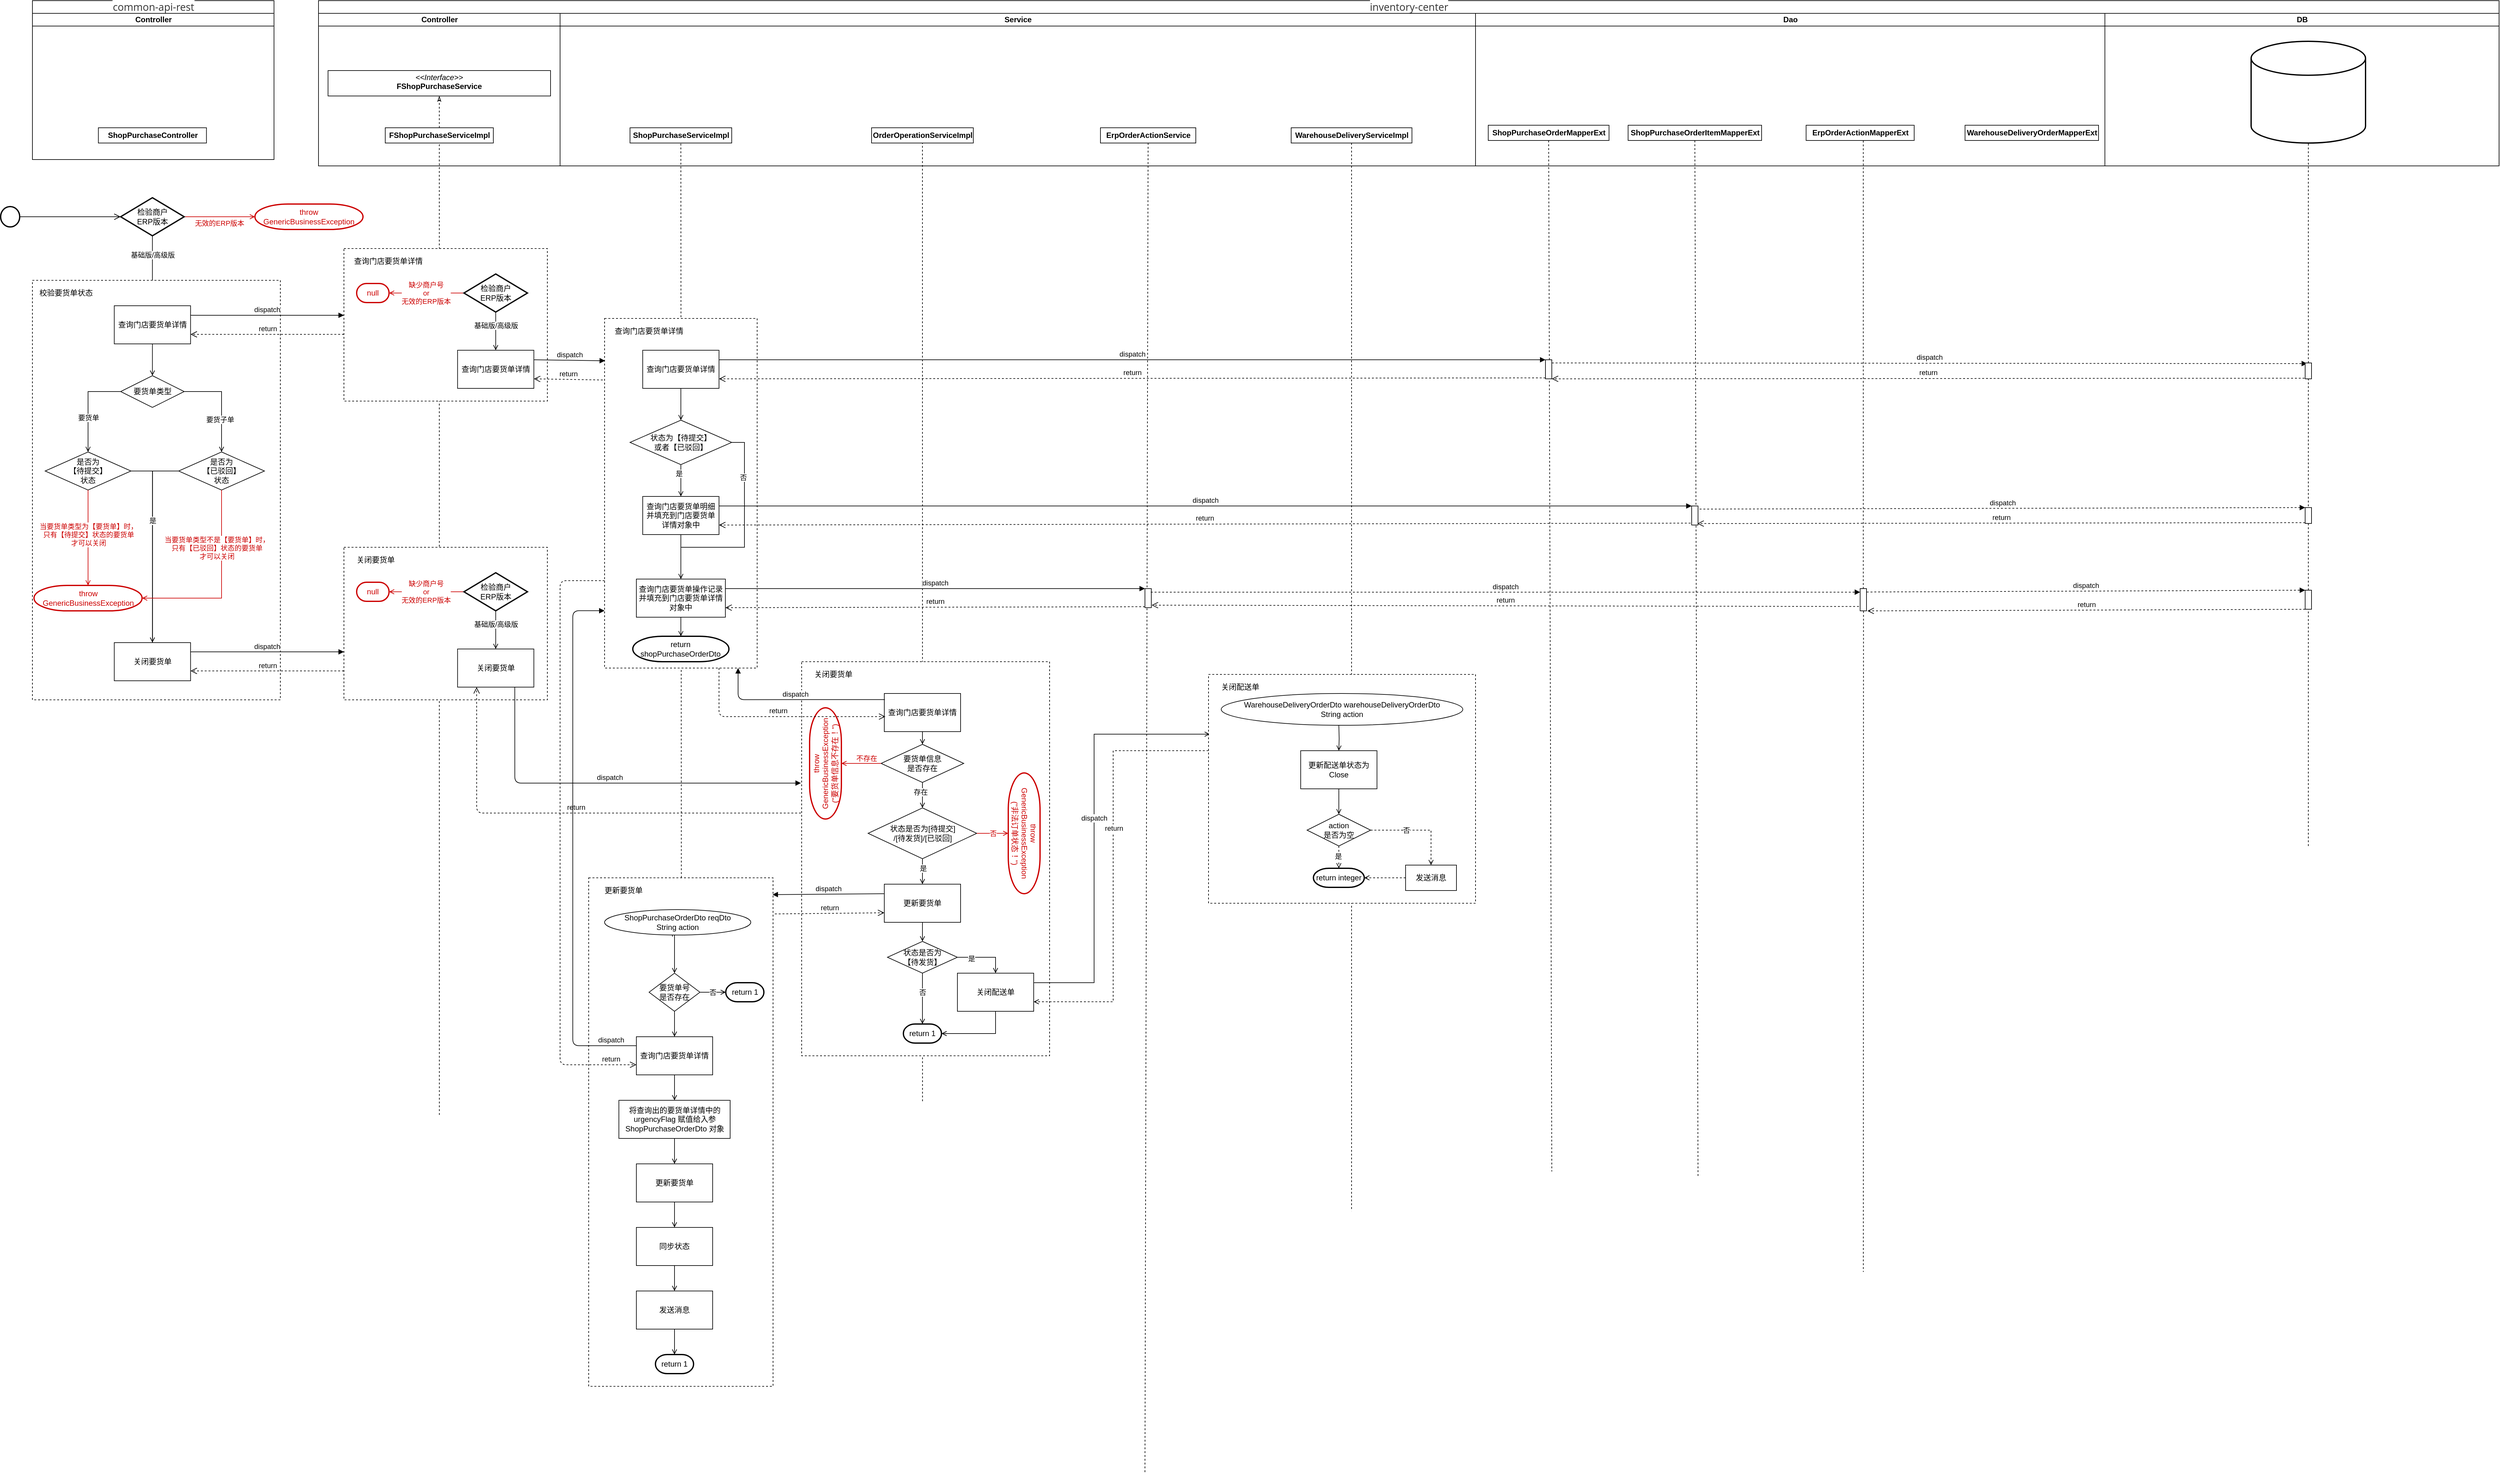 <mxfile version="14.5.8" type="github">
  <diagram id="kgpKYQtTHZ0yAKxKKP6v" name="关闭要货单">
    <mxGraphModel dx="1673" dy="934" grid="1" gridSize="10" guides="1" tooltips="1" connect="1" arrows="1" fold="1" page="1" pageScale="1" pageWidth="850" pageHeight="1100" math="0" shadow="0">
      <root>
        <mxCell id="0" />
        <mxCell id="1" parent="0" />
        <mxCell id="xdQ87shJHs2RGg50tQHQ-284" style="edgeStyle=none;rounded=0;orthogonalLoop=1;jettySize=auto;html=1;dashed=1;endArrow=none;endFill=0;strokeColor=#000000;fontColor=#000000;" edge="1" parent="1" source="xdQ87shJHs2RGg50tQHQ-216">
          <mxGeometry relative="1" as="geometry">
            <mxPoint x="2175" y="2374.118" as="targetPoint" />
          </mxGeometry>
        </mxCell>
        <mxCell id="xdQ87shJHs2RGg50tQHQ-266" style="edgeStyle=none;rounded=0;orthogonalLoop=1;jettySize=auto;html=1;dashed=1;endArrow=none;endFill=0;strokeColor=#000000;fontColor=#000000;" edge="1" parent="1" source="xdQ87shJHs2RGg50tQHQ-250">
          <mxGeometry relative="1" as="geometry">
            <mxPoint x="1850" y="2787" as="targetPoint" />
          </mxGeometry>
        </mxCell>
        <mxCell id="xdQ87shJHs2RGg50tQHQ-257" style="edgeStyle=none;rounded=0;orthogonalLoop=1;jettySize=auto;html=1;dashed=1;endArrow=none;endFill=0;strokeColor=#000000;fontColor=#000000;exitX=0.5;exitY=1;exitDx=0;exitDy=0;" edge="1" parent="1" source="xdQ87shJHs2RGg50tQHQ-249">
          <mxGeometry relative="1" as="geometry">
            <mxPoint x="2720" y="2322" as="targetPoint" />
          </mxGeometry>
        </mxCell>
        <mxCell id="xdQ87shJHs2RGg50tQHQ-256" value="" style="endArrow=none;dashed=1;html=1;strokeColor=#000000;fontColor=#000000;entryX=0.5;entryY=1;entryDx=0;entryDy=0;entryPerimeter=0;" edge="1" parent="1" source="xdQ87shJHs2RGg50tQHQ-275" target="xdQ87shJHs2RGg50tQHQ-253">
          <mxGeometry width="50" height="50" relative="1" as="geometry">
            <mxPoint x="3680" y="1800" as="sourcePoint" />
            <mxPoint x="3680" y="670" as="targetPoint" />
          </mxGeometry>
        </mxCell>
        <mxCell id="xdQ87shJHs2RGg50tQHQ-252" style="rounded=0;orthogonalLoop=1;jettySize=auto;html=1;dashed=1;endArrow=none;endFill=0;strokeColor=#000000;fontColor=#000000;" edge="1" parent="1" source="xdQ87shJHs2RGg50tQHQ-246">
          <mxGeometry relative="1" as="geometry">
            <mxPoint x="2490" y="2312" as="targetPoint" />
          </mxGeometry>
        </mxCell>
        <mxCell id="xdQ87shJHs2RGg50tQHQ-159" value="" style="endArrow=none;dashed=1;html=1;strokeColor=#000000;fontColor=#000000;entryX=0.5;entryY=1;entryDx=0;entryDy=0;" edge="1" parent="1" target="xdQ87shJHs2RGg50tQHQ-263">
          <mxGeometry width="50" height="50" relative="1" as="geometry">
            <mxPoint x="740.11" y="2223.01" as="sourcePoint" />
            <mxPoint x="739.997" y="719.998" as="targetPoint" />
          </mxGeometry>
        </mxCell>
        <mxCell id="xdQ87shJHs2RGg50tQHQ-157" value="" style="endArrow=none;dashed=1;html=1;strokeColor=#000000;fontColor=#000000;entryX=0.5;entryY=1;entryDx=0;entryDy=0;" edge="1" parent="1" target="xdQ87shJHs2RGg50tQHQ-261">
          <mxGeometry width="50" height="50" relative="1" as="geometry">
            <mxPoint x="1500.11" y="2201.51" as="sourcePoint" />
            <mxPoint x="1500" y="740" as="targetPoint" />
          </mxGeometry>
        </mxCell>
        <mxCell id="xdQ87shJHs2RGg50tQHQ-156" value="" style="endArrow=none;dashed=1;html=1;strokeColor=#000000;fontColor=#000000;entryX=0.5;entryY=1;entryDx=0;entryDy=0;" edge="1" parent="1" target="xdQ87shJHs2RGg50tQHQ-262">
          <mxGeometry width="50" height="50" relative="1" as="geometry">
            <mxPoint x="1121" y="2204" as="sourcePoint" />
            <mxPoint x="1120.887" y="700.988" as="targetPoint" />
          </mxGeometry>
        </mxCell>
        <mxCell id="xdQ87shJHs2RGg50tQHQ-116" value="" style="endArrow=none;dashed=1;html=1;strokeColor=#000000;fontColor=#000000;entryX=0.5;entryY=1;entryDx=0;entryDy=0;entryPerimeter=0;" edge="1" parent="1" source="xdQ87shJHs2RGg50tQHQ-253" target="xdQ87shJHs2RGg50tQHQ-104">
          <mxGeometry width="50" height="50" relative="1" as="geometry">
            <mxPoint x="3680" y="1792" as="sourcePoint" />
            <mxPoint x="3720" y="790" as="targetPoint" />
          </mxGeometry>
        </mxCell>
        <mxCell id="xdQ87shJHs2RGg50tQHQ-101" value="" style="rounded=0;whiteSpace=wrap;html=1;dashed=1;" vertex="1" parent="1">
          <mxGeometry x="590" y="860" width="320" height="240" as="geometry" />
        </mxCell>
        <mxCell id="xdQ87shJHs2RGg50tQHQ-79" value="" style="rounded=0;whiteSpace=wrap;html=1;dashed=1;" vertex="1" parent="1">
          <mxGeometry x="1000" y="970" width="240" height="550" as="geometry" />
        </mxCell>
        <mxCell id="_y9LpxyYnaiCuJYHgKzP-1" value="&lt;span style=&quot;color: rgb(51 , 51 , 51) ; font-family: &amp;#34;open sans&amp;#34; , &amp;#34;clear sans&amp;#34; , &amp;#34;helvetica neue&amp;#34; , &amp;#34;helvetica&amp;#34; , &amp;#34;arial&amp;#34; , sans-serif ; font-size: 16px ; font-weight: 400 ; background-color: rgb(255 , 255 , 255)&quot;&gt;common-api-rest&lt;/span&gt;" style="swimlane;html=1;childLayout=stackLayout;resizeParent=1;resizeParentMax=0;startSize=20;" parent="1" vertex="1">
          <mxGeometry x="100" y="470" width="380" height="250" as="geometry" />
        </mxCell>
        <mxCell id="_y9LpxyYnaiCuJYHgKzP-2" value="Controller" style="swimlane;html=1;startSize=20;" parent="_y9LpxyYnaiCuJYHgKzP-1" vertex="1">
          <mxGeometry y="20" width="380" height="230" as="geometry" />
        </mxCell>
        <mxCell id="xdQ87shJHs2RGg50tQHQ-265" value="&lt;span style=&quot;font-weight: 700&quot;&gt;ShopPurchaseController&lt;/span&gt;" style="html=1;strokeColor=#000000;fillColor=#ffffff;fontColor=#000000;" vertex="1" parent="_y9LpxyYnaiCuJYHgKzP-2">
          <mxGeometry x="103.75" y="180" width="170" height="24" as="geometry" />
        </mxCell>
        <mxCell id="xdQ87shJHs2RGg50tQHQ-33" style="edgeStyle=orthogonalEdgeStyle;rounded=0;orthogonalLoop=1;jettySize=auto;html=1;endArrow=open;endFill=0;entryX=0;entryY=0.5;entryDx=0;entryDy=0;strokeColor=#CC0000;entryPerimeter=0;" edge="1" parent="1" source="_y9LpxyYnaiCuJYHgKzP-14" target="xdQ87shJHs2RGg50tQHQ-97">
          <mxGeometry relative="1" as="geometry">
            <mxPoint x="100" y="810" as="targetPoint" />
          </mxGeometry>
        </mxCell>
        <mxCell id="xdQ87shJHs2RGg50tQHQ-36" value="无效的ERP版本" style="edgeLabel;html=1;align=center;verticalAlign=middle;resizable=0;points=[];fontColor=#CC0000;" vertex="1" connectable="0" parent="xdQ87shJHs2RGg50tQHQ-33">
          <mxGeometry x="-0.177" y="-3" relative="1" as="geometry">
            <mxPoint x="9.25" y="7" as="offset" />
          </mxGeometry>
        </mxCell>
        <mxCell id="xdQ87shJHs2RGg50tQHQ-34" style="edgeStyle=orthogonalEdgeStyle;rounded=0;orthogonalLoop=1;jettySize=auto;html=1;endArrow=open;endFill=0;" edge="1" parent="1" source="_y9LpxyYnaiCuJYHgKzP-14" target="_y9LpxyYnaiCuJYHgKzP-19">
          <mxGeometry relative="1" as="geometry" />
        </mxCell>
        <mxCell id="xdQ87shJHs2RGg50tQHQ-35" value="基础版/高级版" style="edgeLabel;html=1;align=center;verticalAlign=middle;resizable=0;points=[];" vertex="1" connectable="0" parent="xdQ87shJHs2RGg50tQHQ-34">
          <mxGeometry x="-0.623" y="-1" relative="1" as="geometry">
            <mxPoint x="1" y="9" as="offset" />
          </mxGeometry>
        </mxCell>
        <mxCell id="_y9LpxyYnaiCuJYHgKzP-14" value="检验商户&lt;br&gt;ERP版本" style="strokeWidth=2;html=1;shape=mxgraph.flowchart.decision;whiteSpace=wrap;" parent="1" vertex="1">
          <mxGeometry x="238.75" y="780" width="100" height="60" as="geometry" />
        </mxCell>
        <mxCell id="_y9LpxyYnaiCuJYHgKzP-15" value="" style="rounded=0;whiteSpace=wrap;html=1;dashed=1;" parent="1" vertex="1">
          <mxGeometry x="100" y="910" width="390" height="660" as="geometry" />
        </mxCell>
        <mxCell id="_y9LpxyYnaiCuJYHgKzP-16" value="校验要货单状态" style="text;html=1;strokeColor=none;fillColor=none;align=center;verticalAlign=middle;whiteSpace=wrap;rounded=0;dashed=1;" parent="1" vertex="1">
          <mxGeometry x="107.5" y="920" width="90" height="20" as="geometry" />
        </mxCell>
        <mxCell id="xdQ87shJHs2RGg50tQHQ-37" style="edgeStyle=orthogonalEdgeStyle;rounded=0;orthogonalLoop=1;jettySize=auto;html=1;endArrow=open;endFill=0;" edge="1" parent="1" source="_y9LpxyYnaiCuJYHgKzP-19" target="_y9LpxyYnaiCuJYHgKzP-20">
          <mxGeometry relative="1" as="geometry" />
        </mxCell>
        <mxCell id="_y9LpxyYnaiCuJYHgKzP-19" value="查询门店要货单详情" style="rounded=0;whiteSpace=wrap;html=1;" parent="1" vertex="1">
          <mxGeometry x="228.75" y="950" width="120" height="60" as="geometry" />
        </mxCell>
        <mxCell id="_y9LpxyYnaiCuJYHgKzP-23" style="edgeStyle=orthogonalEdgeStyle;rounded=0;orthogonalLoop=1;jettySize=auto;html=1;entryX=0.5;entryY=0;entryDx=0;entryDy=0;endArrow=open;endFill=0;labelBackgroundColor=#ffffff;exitX=0;exitY=0.5;exitDx=0;exitDy=0;" parent="1" source="_y9LpxyYnaiCuJYHgKzP-20" target="_y9LpxyYnaiCuJYHgKzP-22" edge="1">
          <mxGeometry relative="1" as="geometry" />
        </mxCell>
        <mxCell id="_y9LpxyYnaiCuJYHgKzP-24" value="&lt;pre style=&quot;background-color: rgb(43 , 43 , 43) ; font-family: , monospace ; font-size: 9.8pt ; color: rgb(169 , 183 , 198)&quot;&gt;&lt;br&gt;&lt;/pre&gt;" style="edgeLabel;html=1;align=center;verticalAlign=middle;resizable=0;points=[];" parent="_y9LpxyYnaiCuJYHgKzP-23" vertex="1" connectable="0">
          <mxGeometry x="0.159" y="3" relative="1" as="geometry">
            <mxPoint as="offset" />
          </mxGeometry>
        </mxCell>
        <mxCell id="_y9LpxyYnaiCuJYHgKzP-29" value="要货单" style="edgeLabel;html=1;align=center;verticalAlign=middle;resizable=0;points=[];fontColor=#000000;" parent="_y9LpxyYnaiCuJYHgKzP-23" vertex="1" connectable="0">
          <mxGeometry x="-0.1" relative="1" as="geometry">
            <mxPoint y="26" as="offset" />
          </mxGeometry>
        </mxCell>
        <mxCell id="_y9LpxyYnaiCuJYHgKzP-27" style="edgeStyle=orthogonalEdgeStyle;rounded=0;orthogonalLoop=1;jettySize=auto;html=1;entryX=0.5;entryY=0;entryDx=0;entryDy=0;labelBackgroundColor=#ffffff;endArrow=open;endFill=0;strokeColor=#000000;fontColor=#000000;exitX=1;exitY=0.5;exitDx=0;exitDy=0;" parent="1" source="_y9LpxyYnaiCuJYHgKzP-20" target="xdQ87shJHs2RGg50tQHQ-1" edge="1">
          <mxGeometry relative="1" as="geometry">
            <Array as="points">
              <mxPoint x="398" y="1085" />
            </Array>
            <mxPoint x="350" y="1180" as="targetPoint" />
          </mxGeometry>
        </mxCell>
        <mxCell id="_y9LpxyYnaiCuJYHgKzP-28" value="要货子单" style="edgeLabel;html=1;align=center;verticalAlign=middle;resizable=0;points=[];fontColor=#000000;" parent="_y9LpxyYnaiCuJYHgKzP-27" vertex="1" connectable="0">
          <mxGeometry x="0.061" y="-2" relative="1" as="geometry">
            <mxPoint x="-0.5" y="21" as="offset" />
          </mxGeometry>
        </mxCell>
        <mxCell id="_y9LpxyYnaiCuJYHgKzP-20" value="要货单类型" style="rhombus;whiteSpace=wrap;html=1;fillColor=#ffffff;" parent="1" vertex="1">
          <mxGeometry x="238.75" y="1060" width="100" height="50" as="geometry" />
        </mxCell>
        <mxCell id="xdQ87shJHs2RGg50tQHQ-38" style="edgeStyle=orthogonalEdgeStyle;rounded=0;orthogonalLoop=1;jettySize=auto;html=1;entryX=0.5;entryY=0;entryDx=0;entryDy=0;endArrow=open;endFill=0;strokeColor=#000000;fontColor=#CC0000;" edge="1" parent="1" source="_y9LpxyYnaiCuJYHgKzP-22" target="xdQ87shJHs2RGg50tQHQ-103">
          <mxGeometry relative="1" as="geometry">
            <Array as="points">
              <mxPoint x="289" y="1210" />
            </Array>
          </mxGeometry>
        </mxCell>
        <mxCell id="_y9LpxyYnaiCuJYHgKzP-22" value="是否为&lt;br&gt;【待提交】&lt;br&gt;状态" style="rhombus;whiteSpace=wrap;html=1;fillColor=#ffffff;" parent="1" vertex="1">
          <mxGeometry x="120" y="1180" width="135" height="60" as="geometry" />
        </mxCell>
        <mxCell id="xdQ87shJHs2RGg50tQHQ-39" style="edgeStyle=orthogonalEdgeStyle;rounded=0;orthogonalLoop=1;jettySize=auto;html=1;endArrow=open;endFill=0;strokeColor=#000000;fontColor=#CC0000;entryX=0.5;entryY=0;entryDx=0;entryDy=0;exitX=0;exitY=0.5;exitDx=0;exitDy=0;" edge="1" parent="1" source="xdQ87shJHs2RGg50tQHQ-1" target="xdQ87shJHs2RGg50tQHQ-103">
          <mxGeometry relative="1" as="geometry">
            <mxPoint x="670" y="1050" as="targetPoint" />
            <Array as="points">
              <mxPoint x="289" y="1210" />
              <mxPoint x="289" y="1510" />
            </Array>
          </mxGeometry>
        </mxCell>
        <mxCell id="xdQ87shJHs2RGg50tQHQ-49" value="&lt;font color=&quot;#000000&quot;&gt;是&lt;/font&gt;" style="edgeLabel;html=1;align=center;verticalAlign=middle;resizable=0;points=[];fontColor=#CC0000;" vertex="1" connectable="0" parent="xdQ87shJHs2RGg50tQHQ-39">
          <mxGeometry x="-0.275" y="-1" relative="1" as="geometry">
            <mxPoint x="0.75" y="-16" as="offset" />
          </mxGeometry>
        </mxCell>
        <mxCell id="xdQ87shJHs2RGg50tQHQ-1" value="是否为&lt;br&gt;【已驳回】&lt;br&gt;状态" style="rhombus;whiteSpace=wrap;html=1;fillColor=#ffffff;" vertex="1" parent="1">
          <mxGeometry x="330" y="1180" width="135" height="60" as="geometry" />
        </mxCell>
        <mxCell id="xdQ87shJHs2RGg50tQHQ-2" value="&lt;span style=&quot;color: rgb(51 , 51 , 51) ; font-family: &amp;#34;open sans&amp;#34; , &amp;#34;clear sans&amp;#34; , &amp;#34;helvetica neue&amp;#34; , &amp;#34;helvetica&amp;#34; , &amp;#34;arial&amp;#34; , sans-serif ; font-size: 16px ; font-weight: 400 ; background-color: rgb(255 , 255 , 255)&quot;&gt;inventory-center&lt;/span&gt;" style="swimlane;html=1;childLayout=stackLayout;resizeParent=1;resizeParentMax=0;startSize=20;" vertex="1" parent="1">
          <mxGeometry x="550" y="470" width="3430" height="260" as="geometry" />
        </mxCell>
        <mxCell id="xdQ87shJHs2RGg50tQHQ-3" value="Controller" style="swimlane;html=1;startSize=20;" vertex="1" parent="xdQ87shJHs2RGg50tQHQ-2">
          <mxGeometry y="20" width="380" height="240" as="geometry" />
        </mxCell>
        <mxCell id="xdQ87shJHs2RGg50tQHQ-16" value="&lt;p style=&quot;margin: 0px ; margin-top: 4px ; text-align: center&quot;&gt;&lt;i&gt;&amp;lt;&amp;lt;Interface&amp;gt;&amp;gt;&lt;/i&gt;&lt;br&gt;&lt;span style=&quot;font-weight: 700&quot;&gt;FShopPurchaseService&lt;/span&gt;&lt;/p&gt;" style="verticalAlign=top;align=left;overflow=fill;fontSize=12;fontFamily=Helvetica;html=1;" vertex="1" parent="xdQ87shJHs2RGg50tQHQ-3">
          <mxGeometry x="15" y="90" width="350" height="40" as="geometry" />
        </mxCell>
        <mxCell id="xdQ87shJHs2RGg50tQHQ-21" value="" style="endArrow=classicThin;dashed=1;html=1;entryX=0.5;entryY=1;entryDx=0;entryDy=0;endFill=0;exitX=0.5;exitY=0;exitDx=0;exitDy=0;" edge="1" parent="xdQ87shJHs2RGg50tQHQ-3" source="xdQ87shJHs2RGg50tQHQ-263" target="xdQ87shJHs2RGg50tQHQ-16">
          <mxGeometry width="50" height="50" relative="1" as="geometry">
            <mxPoint x="190" y="150" as="sourcePoint" />
            <mxPoint x="183" y="110" as="targetPoint" />
          </mxGeometry>
        </mxCell>
        <mxCell id="xdQ87shJHs2RGg50tQHQ-263" value="&lt;b&gt;FShopPurchaseServiceImpl&lt;/b&gt;" style="html=1;strokeColor=#000000;fillColor=#ffffff;fontColor=#000000;" vertex="1" parent="xdQ87shJHs2RGg50tQHQ-3">
          <mxGeometry x="105" y="180" width="170" height="24" as="geometry" />
        </mxCell>
        <mxCell id="xdQ87shJHs2RGg50tQHQ-10" value="Service" style="swimlane;html=1;startSize=20;" vertex="1" parent="xdQ87shJHs2RGg50tQHQ-2">
          <mxGeometry x="380" y="20" width="1440" height="240" as="geometry" />
        </mxCell>
        <mxCell id="xdQ87shJHs2RGg50tQHQ-216" value="&lt;span style=&quot;font-weight: 700&quot;&gt;WarehouseDeliveryServiceImpl&lt;/span&gt;" style="html=1;strokeColor=#000000;fillColor=#ffffff;fontColor=#000000;" vertex="1" parent="xdQ87shJHs2RGg50tQHQ-10">
          <mxGeometry x="1150" y="180" width="190" height="24" as="geometry" />
        </mxCell>
        <mxCell id="xdQ87shJHs2RGg50tQHQ-250" value="&lt;b&gt;ErpOrderActionService&lt;/b&gt;" style="html=1;strokeColor=#000000;fillColor=#ffffff;fontColor=#000000;" vertex="1" parent="xdQ87shJHs2RGg50tQHQ-10">
          <mxGeometry x="850" y="180" width="150" height="24" as="geometry" />
        </mxCell>
        <mxCell id="xdQ87shJHs2RGg50tQHQ-261" value="&lt;b&gt;OrderOperationServiceImpl&lt;/b&gt;" style="html=1;strokeColor=#000000;fillColor=#ffffff;fontColor=#000000;" vertex="1" parent="xdQ87shJHs2RGg50tQHQ-10">
          <mxGeometry x="490" y="180" width="160" height="24" as="geometry" />
        </mxCell>
        <mxCell id="xdQ87shJHs2RGg50tQHQ-262" value="&lt;b&gt;ShopPurchaseServiceImpl&lt;/b&gt;" style="html=1;strokeColor=#000000;fillColor=#ffffff;fontColor=#000000;" vertex="1" parent="xdQ87shJHs2RGg50tQHQ-10">
          <mxGeometry x="110" y="180" width="160" height="24" as="geometry" />
        </mxCell>
        <mxCell id="xdQ87shJHs2RGg50tQHQ-236" value="Dao" style="swimlane;html=1;startSize=20;" vertex="1" parent="xdQ87shJHs2RGg50tQHQ-2">
          <mxGeometry x="1820" y="20" width="990" height="240" as="geometry" />
        </mxCell>
        <mxCell id="xdQ87shJHs2RGg50tQHQ-245" value="&lt;b&gt;WarehouseDeliveryOrderMapperExt&lt;/b&gt;" style="html=1;strokeColor=#000000;fillColor=#ffffff;fontColor=#000000;" vertex="1" parent="xdQ87shJHs2RGg50tQHQ-236">
          <mxGeometry x="770" y="176" width="210" height="24" as="geometry" />
        </mxCell>
        <mxCell id="xdQ87shJHs2RGg50tQHQ-246" value="&lt;b&gt;ShopPurchaseOrderMapperExt&lt;/b&gt;" style="html=1;strokeColor=#000000;fillColor=#ffffff;fontColor=#000000;" vertex="1" parent="xdQ87shJHs2RGg50tQHQ-236">
          <mxGeometry x="20" y="176" width="190" height="24" as="geometry" />
        </mxCell>
        <mxCell id="xdQ87shJHs2RGg50tQHQ-249" value="&lt;b&gt;ShopPurchaseOrderItemMapperExt&lt;/b&gt;" style="html=1;strokeColor=#000000;fillColor=#ffffff;fontColor=#000000;" vertex="1" parent="xdQ87shJHs2RGg50tQHQ-236">
          <mxGeometry x="240" y="176" width="210" height="24" as="geometry" />
        </mxCell>
        <mxCell id="xdQ87shJHs2RGg50tQHQ-251" value="&lt;b&gt;ErpOrderActionMapperExt&lt;/b&gt;" style="html=1;strokeColor=#000000;fillColor=#ffffff;fontColor=#000000;" vertex="1" parent="xdQ87shJHs2RGg50tQHQ-236">
          <mxGeometry x="520" y="176" width="170" height="24" as="geometry" />
        </mxCell>
        <mxCell id="xdQ87shJHs2RGg50tQHQ-279" value="DB" style="swimlane;html=1;startSize=20;" vertex="1" parent="xdQ87shJHs2RGg50tQHQ-2">
          <mxGeometry x="2810" y="20" width="620" height="240" as="geometry" />
        </mxCell>
        <mxCell id="xdQ87shJHs2RGg50tQHQ-104" value="" style="strokeWidth=2;html=1;shape=mxgraph.flowchart.database;whiteSpace=wrap;fontColor=#000000;" vertex="1" parent="xdQ87shJHs2RGg50tQHQ-279">
          <mxGeometry x="230" y="44" width="180" height="160" as="geometry" />
        </mxCell>
        <mxCell id="xdQ87shJHs2RGg50tQHQ-32" value="" style="edgeStyle=orthogonalEdgeStyle;html=1;verticalAlign=bottom;endArrow=open;endSize=8;endFill=0;exitX=1;exitY=0.5;exitDx=0;exitDy=0;exitPerimeter=0;entryX=0;entryY=0.5;entryDx=0;entryDy=0;entryPerimeter=0;" edge="1" source="xdQ87shJHs2RGg50tQHQ-99" parent="1" target="_y9LpxyYnaiCuJYHgKzP-14">
          <mxGeometry relative="1" as="geometry">
            <mxPoint x="100" y="645" as="targetPoint" />
            <mxPoint x="40" y="645" as="sourcePoint" />
          </mxGeometry>
        </mxCell>
        <mxCell id="xdQ87shJHs2RGg50tQHQ-42" style="edgeStyle=orthogonalEdgeStyle;rounded=0;orthogonalLoop=1;jettySize=auto;html=1;endArrow=open;endFill=0;entryX=0.5;entryY=0;entryDx=0;entryDy=0;strokeColor=#CC0000;exitX=0.5;exitY=1;exitDx=0;exitDy=0;entryPerimeter=0;" edge="1" parent="1" target="xdQ87shJHs2RGg50tQHQ-98" source="_y9LpxyYnaiCuJYHgKzP-22">
          <mxGeometry relative="1" as="geometry">
            <mxPoint x="330" y="1455" as="sourcePoint" />
            <mxPoint x="212.5" y="1440" as="targetPoint" />
          </mxGeometry>
        </mxCell>
        <mxCell id="xdQ87shJHs2RGg50tQHQ-43" value="当要货单类型为【要货单】时，&lt;br&gt;只有【待提交】状态的要货单&lt;br&gt;才可以关闭" style="edgeLabel;html=1;align=center;verticalAlign=middle;resizable=0;points=[];fontColor=#CC0000;" vertex="1" connectable="0" parent="xdQ87shJHs2RGg50tQHQ-42">
          <mxGeometry x="-0.177" y="-3" relative="1" as="geometry">
            <mxPoint x="3" y="8" as="offset" />
          </mxGeometry>
        </mxCell>
        <mxCell id="xdQ87shJHs2RGg50tQHQ-45" style="edgeStyle=orthogonalEdgeStyle;rounded=0;orthogonalLoop=1;jettySize=auto;html=1;endArrow=open;endFill=0;entryX=1;entryY=0.5;entryDx=0;entryDy=0;strokeColor=#CC0000;exitX=0.5;exitY=1;exitDx=0;exitDy=0;entryPerimeter=0;" edge="1" parent="1" target="xdQ87shJHs2RGg50tQHQ-98" source="xdQ87shJHs2RGg50tQHQ-1">
          <mxGeometry relative="1" as="geometry">
            <mxPoint x="648.75" y="1455" as="sourcePoint" />
            <mxPoint x="367.5" y="1440" as="targetPoint" />
            <Array as="points">
              <mxPoint x="398" y="1410" />
            </Array>
          </mxGeometry>
        </mxCell>
        <mxCell id="xdQ87shJHs2RGg50tQHQ-46" value="当要货单类型不是【要货单】时，&lt;br&gt;只有【已驳回】状态的要货单&lt;br&gt;才可以关闭" style="edgeLabel;html=1;align=center;verticalAlign=middle;resizable=0;points=[];fontColor=#CC0000;" vertex="1" connectable="0" parent="xdQ87shJHs2RGg50tQHQ-45">
          <mxGeometry x="-0.177" y="-3" relative="1" as="geometry">
            <mxPoint x="-4.5" y="-31" as="offset" />
          </mxGeometry>
        </mxCell>
        <mxCell id="xdQ87shJHs2RGg50tQHQ-56" style="edgeStyle=orthogonalEdgeStyle;rounded=0;orthogonalLoop=1;jettySize=auto;html=1;endArrow=open;endFill=0;entryX=1;entryY=0.5;entryDx=0;entryDy=0;strokeColor=#CC0000;entryPerimeter=0;" edge="1" parent="1" source="xdQ87shJHs2RGg50tQHQ-60" target="xdQ87shJHs2RGg50tQHQ-95">
          <mxGeometry relative="1" as="geometry">
            <mxPoint x="610" y="930" as="targetPoint" />
          </mxGeometry>
        </mxCell>
        <mxCell id="xdQ87shJHs2RGg50tQHQ-57" value="缺少商户号&lt;br&gt;or&lt;br&gt;无效的ERP版本" style="edgeLabel;html=1;align=center;verticalAlign=middle;resizable=0;points=[];fontColor=#CC0000;" vertex="1" connectable="0" parent="xdQ87shJHs2RGg50tQHQ-56">
          <mxGeometry x="-0.177" y="-3" relative="1" as="geometry">
            <mxPoint x="-11.75" y="3" as="offset" />
          </mxGeometry>
        </mxCell>
        <mxCell id="xdQ87shJHs2RGg50tQHQ-58" style="edgeStyle=orthogonalEdgeStyle;rounded=0;orthogonalLoop=1;jettySize=auto;html=1;endArrow=open;endFill=0;entryX=0.5;entryY=0;entryDx=0;entryDy=0;" edge="1" parent="1" source="xdQ87shJHs2RGg50tQHQ-60" target="xdQ87shJHs2RGg50tQHQ-94">
          <mxGeometry relative="1" as="geometry">
            <mxPoint x="828.75" y="1070" as="targetPoint" />
          </mxGeometry>
        </mxCell>
        <mxCell id="xdQ87shJHs2RGg50tQHQ-59" value="基础版/高级版" style="edgeLabel;html=1;align=center;verticalAlign=middle;resizable=0;points=[];" vertex="1" connectable="0" parent="xdQ87shJHs2RGg50tQHQ-58">
          <mxGeometry x="-0.623" y="-1" relative="1" as="geometry">
            <mxPoint x="1" y="9" as="offset" />
          </mxGeometry>
        </mxCell>
        <mxCell id="xdQ87shJHs2RGg50tQHQ-60" value="检验商户&lt;br&gt;ERP版本" style="strokeWidth=2;html=1;shape=mxgraph.flowchart.decision;whiteSpace=wrap;" vertex="1" parent="1">
          <mxGeometry x="778.75" y="900" width="100" height="60" as="geometry" />
        </mxCell>
        <mxCell id="xdQ87shJHs2RGg50tQHQ-73" style="edgeStyle=orthogonalEdgeStyle;rounded=0;orthogonalLoop=1;jettySize=auto;html=1;endArrow=open;endFill=0;strokeColor=#000000;fontColor=#CC0000;" edge="1" parent="1" source="xdQ87shJHs2RGg50tQHQ-69" target="xdQ87shJHs2RGg50tQHQ-70">
          <mxGeometry relative="1" as="geometry" />
        </mxCell>
        <mxCell id="xdQ87shJHs2RGg50tQHQ-69" value="&lt;font color=&quot;#000000&quot;&gt;查询门店要货单详情&lt;/font&gt;" style="rounded=0;whiteSpace=wrap;html=1;fontColor=#CC0000;" vertex="1" parent="1">
          <mxGeometry x="1060" y="1020" width="120" height="60" as="geometry" />
        </mxCell>
        <mxCell id="xdQ87shJHs2RGg50tQHQ-74" style="edgeStyle=orthogonalEdgeStyle;rounded=0;orthogonalLoop=1;jettySize=auto;html=1;endArrow=open;endFill=0;strokeColor=#000000;fontColor=#CC0000;" edge="1" parent="1" source="xdQ87shJHs2RGg50tQHQ-70" target="xdQ87shJHs2RGg50tQHQ-71">
          <mxGeometry relative="1" as="geometry" />
        </mxCell>
        <mxCell id="xdQ87shJHs2RGg50tQHQ-77" value="&lt;font&gt;是&lt;/font&gt;" style="edgeLabel;html=1;align=center;verticalAlign=middle;resizable=0;points=[];" vertex="1" connectable="0" parent="xdQ87shJHs2RGg50tQHQ-74">
          <mxGeometry x="-0.45" y="-3" relative="1" as="geometry">
            <mxPoint as="offset" />
          </mxGeometry>
        </mxCell>
        <mxCell id="xdQ87shJHs2RGg50tQHQ-75" style="edgeStyle=orthogonalEdgeStyle;rounded=0;orthogonalLoop=1;jettySize=auto;html=1;exitX=1;exitY=0.5;exitDx=0;exitDy=0;endArrow=open;endFill=0;strokeColor=#000000;fontColor=#CC0000;" edge="1" parent="1" source="xdQ87shJHs2RGg50tQHQ-70" target="xdQ87shJHs2RGg50tQHQ-72">
          <mxGeometry relative="1" as="geometry">
            <Array as="points">
              <mxPoint x="1220" y="1165" />
              <mxPoint x="1220" y="1330" />
              <mxPoint x="1120" y="1330" />
            </Array>
          </mxGeometry>
        </mxCell>
        <mxCell id="xdQ87shJHs2RGg50tQHQ-78" value="否" style="edgeLabel;html=1;align=center;verticalAlign=middle;resizable=0;points=[];fontColor=#000000;" vertex="1" connectable="0" parent="xdQ87shJHs2RGg50tQHQ-75">
          <mxGeometry x="-0.556" y="-2" relative="1" as="geometry">
            <mxPoint as="offset" />
          </mxGeometry>
        </mxCell>
        <mxCell id="xdQ87shJHs2RGg50tQHQ-70" value="&lt;font color=&quot;#000000&quot;&gt;状态为【待提交】&lt;br&gt;或者【已驳回】&lt;/font&gt;" style="rhombus;whiteSpace=wrap;html=1;fontColor=#CC0000;" vertex="1" parent="1">
          <mxGeometry x="1040" y="1130" width="160" height="70" as="geometry" />
        </mxCell>
        <mxCell id="xdQ87shJHs2RGg50tQHQ-76" style="edgeStyle=orthogonalEdgeStyle;rounded=0;orthogonalLoop=1;jettySize=auto;html=1;endArrow=open;endFill=0;strokeColor=#000000;fontColor=#CC0000;" edge="1" parent="1" source="xdQ87shJHs2RGg50tQHQ-71">
          <mxGeometry relative="1" as="geometry">
            <mxPoint x="1120" y="1470" as="targetPoint" />
          </mxGeometry>
        </mxCell>
        <mxCell id="xdQ87shJHs2RGg50tQHQ-71" value="&lt;font color=&quot;#000000&quot;&gt;查询门店要货单明细&lt;br&gt;并填充到门店要货单详情对象中&lt;br&gt;&lt;/font&gt;" style="rounded=0;whiteSpace=wrap;html=1;fontColor=#CC0000;" vertex="1" parent="1">
          <mxGeometry x="1060" y="1250" width="120" height="60" as="geometry" />
        </mxCell>
        <mxCell id="xdQ87shJHs2RGg50tQHQ-72" value="&lt;font color=&quot;#000000&quot;&gt;查询门店要货单操作记录&lt;br&gt;并填充到门店要货单详情对象中&lt;br&gt;&lt;/font&gt;" style="rounded=0;whiteSpace=wrap;html=1;fontColor=#CC0000;" vertex="1" parent="1">
          <mxGeometry x="1050" y="1380" width="140" height="60" as="geometry" />
        </mxCell>
        <mxCell id="xdQ87shJHs2RGg50tQHQ-81" value="查询门店要货单详情" style="text;html=1;strokeColor=none;fillColor=none;align=center;verticalAlign=middle;whiteSpace=wrap;rounded=0;fontColor=#000000;" vertex="1" parent="1">
          <mxGeometry x="1010" y="980" width="120" height="20" as="geometry" />
        </mxCell>
        <mxCell id="xdQ87shJHs2RGg50tQHQ-86" value="dispatch" style="html=1;verticalAlign=bottom;endArrow=block;strokeColor=#000000;fontColor=#000000;exitX=1;exitY=0.25;exitDx=0;exitDy=0;" edge="1" parent="1" source="_y9LpxyYnaiCuJYHgKzP-19">
          <mxGeometry relative="1" as="geometry">
            <mxPoint x="510" y="840" as="sourcePoint" />
            <mxPoint x="590" y="965" as="targetPoint" />
          </mxGeometry>
        </mxCell>
        <mxCell id="xdQ87shJHs2RGg50tQHQ-87" value="return" style="html=1;verticalAlign=bottom;endArrow=open;dashed=1;endSize=8;strokeColor=#000000;fontColor=#000000;entryX=1;entryY=0.75;entryDx=0;entryDy=0;" edge="1" parent="1" target="_y9LpxyYnaiCuJYHgKzP-19">
          <mxGeometry relative="1" as="geometry">
            <mxPoint x="510" y="916" as="targetPoint" />
            <mxPoint x="590" y="995" as="sourcePoint" />
          </mxGeometry>
        </mxCell>
        <mxCell id="xdQ87shJHs2RGg50tQHQ-92" value="dispatch" style="html=1;verticalAlign=bottom;endArrow=block;strokeColor=#000000;fontColor=#000000;exitX=1;exitY=0.25;exitDx=0;exitDy=0;entryX=0.003;entryY=0.121;entryDx=0;entryDy=0;entryPerimeter=0;" edge="1" parent="1" source="xdQ87shJHs2RGg50tQHQ-94" target="xdQ87shJHs2RGg50tQHQ-79">
          <mxGeometry relative="1" as="geometry">
            <mxPoint x="930" y="1036" as="sourcePoint" />
            <mxPoint x="997" y="1036" as="targetPoint" />
          </mxGeometry>
        </mxCell>
        <mxCell id="xdQ87shJHs2RGg50tQHQ-93" value="return" style="html=1;verticalAlign=bottom;endArrow=open;dashed=1;endSize=8;strokeColor=#000000;fontColor=#000000;exitX=-0.012;exitY=0.176;exitDx=0;exitDy=0;exitPerimeter=0;entryX=1;entryY=0.75;entryDx=0;entryDy=0;" edge="1" parent="1" source="xdQ87shJHs2RGg50tQHQ-79" target="xdQ87shJHs2RGg50tQHQ-94">
          <mxGeometry relative="1" as="geometry">
            <mxPoint x="780" y="995" as="targetPoint" />
            <mxPoint x="960" y="995" as="sourcePoint" />
          </mxGeometry>
        </mxCell>
        <mxCell id="xdQ87shJHs2RGg50tQHQ-94" value="查询门店要货单详情" style="rounded=0;whiteSpace=wrap;html=1;" vertex="1" parent="1">
          <mxGeometry x="768.75" y="1020" width="120" height="60" as="geometry" />
        </mxCell>
        <mxCell id="xdQ87shJHs2RGg50tQHQ-95" value="&lt;font color=&quot;#cc0000&quot;&gt;null&lt;/font&gt;" style="strokeWidth=2;html=1;shape=mxgraph.flowchart.terminator;whiteSpace=wrap;fontColor=#000000;strokeColor=#CC0000;" vertex="1" parent="1">
          <mxGeometry x="610" y="915" width="51" height="30" as="geometry" />
        </mxCell>
        <mxCell id="xdQ87shJHs2RGg50tQHQ-97" value="&lt;font color=&quot;#cc0000&quot;&gt;throw&lt;br&gt;GenericBusinessException&lt;br&gt;&lt;/font&gt;" style="strokeWidth=2;html=1;shape=mxgraph.flowchart.terminator;whiteSpace=wrap;fontColor=#000000;strokeColor=#CC0000;" vertex="1" parent="1">
          <mxGeometry x="450" y="790" width="170" height="40" as="geometry" />
        </mxCell>
        <mxCell id="xdQ87shJHs2RGg50tQHQ-98" value="&lt;font color=&quot;#cc0000&quot;&gt;throw&lt;br&gt;GenericBusinessException&lt;br&gt;&lt;/font&gt;" style="strokeWidth=2;html=1;shape=mxgraph.flowchart.terminator;whiteSpace=wrap;fontColor=#000000;strokeColor=#CC0000;" vertex="1" parent="1">
          <mxGeometry x="102.5" y="1390" width="170" height="40" as="geometry" />
        </mxCell>
        <mxCell id="xdQ87shJHs2RGg50tQHQ-99" value="" style="strokeWidth=2;html=1;shape=mxgraph.flowchart.start_2;whiteSpace=wrap;fontColor=#000000;" vertex="1" parent="1">
          <mxGeometry x="50" y="794" width="30" height="32" as="geometry" />
        </mxCell>
        <mxCell id="xdQ87shJHs2RGg50tQHQ-102" value="查询门店要货单详情" style="text;html=1;strokeColor=none;fillColor=none;align=center;verticalAlign=middle;whiteSpace=wrap;rounded=0;fontColor=#000000;" vertex="1" parent="1">
          <mxGeometry x="600" y="870" width="120" height="20" as="geometry" />
        </mxCell>
        <mxCell id="xdQ87shJHs2RGg50tQHQ-103" value="关闭要货单" style="rounded=0;whiteSpace=wrap;html=1;" vertex="1" parent="1">
          <mxGeometry x="228.75" y="1480" width="120" height="60" as="geometry" />
        </mxCell>
        <mxCell id="xdQ87shJHs2RGg50tQHQ-111" value="" style="html=1;points=[];perimeter=orthogonalPerimeter;fontColor=#000000;" vertex="1" parent="1">
          <mxGeometry x="2480" y="1035" width="10" height="30" as="geometry" />
        </mxCell>
        <mxCell id="xdQ87shJHs2RGg50tQHQ-112" value="dispatch" style="html=1;verticalAlign=bottom;endArrow=block;entryX=0;entryY=0;strokeColor=#000000;fontColor=#000000;exitX=1;exitY=0.25;exitDx=0;exitDy=0;" edge="1" target="xdQ87shJHs2RGg50tQHQ-111" parent="1" source="xdQ87shJHs2RGg50tQHQ-69">
          <mxGeometry relative="1" as="geometry">
            <mxPoint x="2095" y="990" as="sourcePoint" />
          </mxGeometry>
        </mxCell>
        <mxCell id="xdQ87shJHs2RGg50tQHQ-113" value="return" style="html=1;verticalAlign=bottom;endArrow=open;dashed=1;endSize=8;exitX=0;exitY=0.95;strokeColor=#000000;fontColor=#000000;entryX=1;entryY=0.75;entryDx=0;entryDy=0;" edge="1" source="xdQ87shJHs2RGg50tQHQ-111" parent="1" target="xdQ87shJHs2RGg50tQHQ-69">
          <mxGeometry relative="1" as="geometry">
            <mxPoint x="2095" y="1066" as="targetPoint" />
          </mxGeometry>
        </mxCell>
        <mxCell id="xdQ87shJHs2RGg50tQHQ-118" value="dispatch" style="html=1;verticalAlign=bottom;endArrow=block;entryX=0;entryY=0;strokeColor=#000000;fontColor=#000000;exitX=1;exitY=0.25;exitDx=0;exitDy=0;" edge="1" target="xdQ87shJHs2RGg50tQHQ-117" parent="1" source="xdQ87shJHs2RGg50tQHQ-71">
          <mxGeometry relative="1" as="geometry">
            <mxPoint x="1190" y="1265" as="sourcePoint" />
          </mxGeometry>
        </mxCell>
        <mxCell id="xdQ87shJHs2RGg50tQHQ-119" value="return" style="html=1;verticalAlign=bottom;endArrow=open;dashed=1;endSize=8;strokeColor=#000000;fontColor=#000000;entryX=1;entryY=0.75;entryDx=0;entryDy=0;exitX=-0.176;exitY=0.9;exitDx=0;exitDy=0;exitPerimeter=0;" edge="1" source="xdQ87shJHs2RGg50tQHQ-117" parent="1" target="xdQ87shJHs2RGg50tQHQ-71">
          <mxGeometry relative="1" as="geometry">
            <mxPoint x="1190" y="1295" as="targetPoint" />
            <mxPoint x="2690" y="1295" as="sourcePoint" />
          </mxGeometry>
        </mxCell>
        <mxCell id="xdQ87shJHs2RGg50tQHQ-117" value="" style="html=1;points=[];perimeter=orthogonalPerimeter;strokeColor=#000000;fontColor=#000000;" vertex="1" parent="1">
          <mxGeometry x="2710" y="1265" width="10" height="30" as="geometry" />
        </mxCell>
        <mxCell id="xdQ87shJHs2RGg50tQHQ-122" value="dispatch" style="html=1;verticalAlign=bottom;endArrow=block;entryX=0;entryY=0;strokeColor=#000000;fontColor=#000000;exitX=1;exitY=0.25;exitDx=0;exitDy=0;" edge="1" target="xdQ87shJHs2RGg50tQHQ-121" parent="1" source="xdQ87shJHs2RGg50tQHQ-72">
          <mxGeometry relative="1" as="geometry">
            <mxPoint x="1220" y="1395" as="sourcePoint" />
          </mxGeometry>
        </mxCell>
        <mxCell id="xdQ87shJHs2RGg50tQHQ-123" value="return" style="html=1;verticalAlign=bottom;endArrow=open;dashed=1;endSize=8;exitX=0;exitY=0.95;strokeColor=#000000;fontColor=#000000;entryX=1;entryY=0.75;entryDx=0;entryDy=0;" edge="1" source="xdQ87shJHs2RGg50tQHQ-121" parent="1" target="xdQ87shJHs2RGg50tQHQ-72">
          <mxGeometry relative="1" as="geometry">
            <mxPoint x="1220" y="1425" as="targetPoint" />
          </mxGeometry>
        </mxCell>
        <mxCell id="xdQ87shJHs2RGg50tQHQ-121" value="" style="html=1;points=[];perimeter=orthogonalPerimeter;strokeColor=#000000;fontColor=#000000;" vertex="1" parent="1">
          <mxGeometry x="1850" y="1395" width="10" height="30" as="geometry" />
        </mxCell>
        <mxCell id="xdQ87shJHs2RGg50tQHQ-126" value="return&lt;br&gt;shopPurchaseOrderDto" style="strokeWidth=2;html=1;shape=mxgraph.flowchart.terminator;whiteSpace=wrap;fontColor=#000000;" vertex="1" parent="1">
          <mxGeometry x="1044.37" y="1470" width="151.25" height="40" as="geometry" />
        </mxCell>
        <mxCell id="xdQ87shJHs2RGg50tQHQ-127" value="" style="rounded=0;whiteSpace=wrap;html=1;dashed=1;" vertex="1" parent="1">
          <mxGeometry x="590" y="1330" width="320" height="240" as="geometry" />
        </mxCell>
        <mxCell id="xdQ87shJHs2RGg50tQHQ-128" style="edgeStyle=orthogonalEdgeStyle;rounded=0;orthogonalLoop=1;jettySize=auto;html=1;endArrow=open;endFill=0;entryX=1;entryY=0.5;entryDx=0;entryDy=0;strokeColor=#CC0000;entryPerimeter=0;" edge="1" source="xdQ87shJHs2RGg50tQHQ-132" target="xdQ87shJHs2RGg50tQHQ-134" parent="1">
          <mxGeometry relative="1" as="geometry">
            <mxPoint x="610" y="1400" as="targetPoint" />
          </mxGeometry>
        </mxCell>
        <mxCell id="xdQ87shJHs2RGg50tQHQ-129" value="缺少商户号&lt;br&gt;or&lt;br&gt;无效的ERP版本" style="edgeLabel;html=1;align=center;verticalAlign=middle;resizable=0;points=[];fontColor=#CC0000;" vertex="1" connectable="0" parent="xdQ87shJHs2RGg50tQHQ-128">
          <mxGeometry x="-0.177" y="-3" relative="1" as="geometry">
            <mxPoint x="-11.75" y="3" as="offset" />
          </mxGeometry>
        </mxCell>
        <mxCell id="xdQ87shJHs2RGg50tQHQ-130" style="edgeStyle=orthogonalEdgeStyle;rounded=0;orthogonalLoop=1;jettySize=auto;html=1;endArrow=open;endFill=0;entryX=0.5;entryY=0;entryDx=0;entryDy=0;" edge="1" source="xdQ87shJHs2RGg50tQHQ-132" target="xdQ87shJHs2RGg50tQHQ-133" parent="1">
          <mxGeometry relative="1" as="geometry">
            <mxPoint x="828.75" y="1540" as="targetPoint" />
          </mxGeometry>
        </mxCell>
        <mxCell id="xdQ87shJHs2RGg50tQHQ-131" value="基础版/高级版" style="edgeLabel;html=1;align=center;verticalAlign=middle;resizable=0;points=[];" vertex="1" connectable="0" parent="xdQ87shJHs2RGg50tQHQ-130">
          <mxGeometry x="-0.623" y="-1" relative="1" as="geometry">
            <mxPoint x="1" y="9" as="offset" />
          </mxGeometry>
        </mxCell>
        <mxCell id="xdQ87shJHs2RGg50tQHQ-132" value="检验商户&lt;br&gt;ERP版本" style="strokeWidth=2;html=1;shape=mxgraph.flowchart.decision;whiteSpace=wrap;" vertex="1" parent="1">
          <mxGeometry x="778.75" y="1370" width="100" height="60" as="geometry" />
        </mxCell>
        <mxCell id="xdQ87shJHs2RGg50tQHQ-133" value="关闭要货单" style="rounded=0;whiteSpace=wrap;html=1;" vertex="1" parent="1">
          <mxGeometry x="768.75" y="1490" width="120" height="60" as="geometry" />
        </mxCell>
        <mxCell id="xdQ87shJHs2RGg50tQHQ-134" value="&lt;font color=&quot;#cc0000&quot;&gt;null&lt;/font&gt;" style="strokeWidth=2;html=1;shape=mxgraph.flowchart.terminator;whiteSpace=wrap;fontColor=#000000;strokeColor=#CC0000;" vertex="1" parent="1">
          <mxGeometry x="610" y="1385" width="51" height="30" as="geometry" />
        </mxCell>
        <mxCell id="xdQ87shJHs2RGg50tQHQ-135" value="关闭要货单" style="text;html=1;strokeColor=none;fillColor=none;align=center;verticalAlign=middle;whiteSpace=wrap;rounded=0;fontColor=#000000;" vertex="1" parent="1">
          <mxGeometry x="600" y="1340" width="80" height="20" as="geometry" />
        </mxCell>
        <mxCell id="xdQ87shJHs2RGg50tQHQ-136" value="dispatch" style="html=1;verticalAlign=bottom;endArrow=block;strokeColor=#000000;fontColor=#000000;exitX=1;exitY=0.25;exitDx=0;exitDy=0;" edge="1" parent="1">
          <mxGeometry relative="1" as="geometry">
            <mxPoint x="348.75" y="1494.5" as="sourcePoint" />
            <mxPoint x="590" y="1494.5" as="targetPoint" />
          </mxGeometry>
        </mxCell>
        <mxCell id="xdQ87shJHs2RGg50tQHQ-137" value="return" style="html=1;verticalAlign=bottom;endArrow=open;dashed=1;endSize=8;strokeColor=#000000;fontColor=#000000;entryX=1;entryY=0.75;entryDx=0;entryDy=0;" edge="1" parent="1">
          <mxGeometry relative="1" as="geometry">
            <mxPoint x="348.75" y="1524.5" as="targetPoint" />
            <mxPoint x="590" y="1524.5" as="sourcePoint" />
          </mxGeometry>
        </mxCell>
        <mxCell id="xdQ87shJHs2RGg50tQHQ-139" value="" style="rounded=0;whiteSpace=wrap;html=1;dashed=1;" vertex="1" parent="1">
          <mxGeometry x="1310" y="1510" width="390" height="620" as="geometry" />
        </mxCell>
        <mxCell id="xdQ87shJHs2RGg50tQHQ-150" value="关闭要货单" style="text;html=1;strokeColor=none;fillColor=none;align=center;verticalAlign=middle;whiteSpace=wrap;rounded=0;fontColor=#000000;" vertex="1" parent="1">
          <mxGeometry x="1320" y="1520" width="80" height="20" as="geometry" />
        </mxCell>
        <mxCell id="xdQ87shJHs2RGg50tQHQ-154" value="dispatch" style="html=1;verticalAlign=bottom;endArrow=block;strokeColor=#000000;fontColor=#000000;exitX=0.75;exitY=1;exitDx=0;exitDy=0;entryX=-0.003;entryY=0.308;entryDx=0;entryDy=0;entryPerimeter=0;edgeStyle=orthogonalEdgeStyle;" edge="1" parent="1" source="xdQ87shJHs2RGg50tQHQ-133" target="xdQ87shJHs2RGg50tQHQ-139">
          <mxGeometry relative="1" as="geometry">
            <mxPoint x="980" y="1635" as="sourcePoint" />
            <mxPoint x="1221.25" y="1635" as="targetPoint" />
          </mxGeometry>
        </mxCell>
        <mxCell id="xdQ87shJHs2RGg50tQHQ-155" value="return" style="html=1;verticalAlign=bottom;endArrow=open;dashed=1;endSize=8;strokeColor=#000000;fontColor=#000000;entryX=0.25;entryY=1;entryDx=0;entryDy=0;edgeStyle=orthogonalEdgeStyle;exitX=-0.003;exitY=0.384;exitDx=0;exitDy=0;exitPerimeter=0;" edge="1" parent="1" source="xdQ87shJHs2RGg50tQHQ-139" target="xdQ87shJHs2RGg50tQHQ-133">
          <mxGeometry relative="1" as="geometry">
            <mxPoint x="980" y="1665" as="targetPoint" />
            <mxPoint x="1221.25" y="1665" as="sourcePoint" />
          </mxGeometry>
        </mxCell>
        <mxCell id="xdQ87shJHs2RGg50tQHQ-164" style="edgeStyle=orthogonalEdgeStyle;rounded=0;orthogonalLoop=1;jettySize=auto;html=1;endArrow=open;endFill=0;strokeColor=#000000;fontColor=#000000;" edge="1" parent="1" source="xdQ87shJHs2RGg50tQHQ-158" target="xdQ87shJHs2RGg50tQHQ-160">
          <mxGeometry relative="1" as="geometry" />
        </mxCell>
        <mxCell id="xdQ87shJHs2RGg50tQHQ-158" value="&lt;font color=&quot;#000000&quot;&gt;查询门店要货单详情&lt;/font&gt;" style="rounded=0;whiteSpace=wrap;html=1;fontColor=#CC0000;" vertex="1" parent="1">
          <mxGeometry x="1440" y="1560" width="120" height="60" as="geometry" />
        </mxCell>
        <mxCell id="xdQ87shJHs2RGg50tQHQ-169" style="edgeStyle=orthogonalEdgeStyle;rounded=0;orthogonalLoop=1;jettySize=auto;html=1;entryX=0.5;entryY=0;entryDx=0;entryDy=0;endArrow=open;endFill=0;strokeColor=#000000;fontColor=#000000;" edge="1" parent="1" source="xdQ87shJHs2RGg50tQHQ-160" target="xdQ87shJHs2RGg50tQHQ-165">
          <mxGeometry relative="1" as="geometry" />
        </mxCell>
        <mxCell id="xdQ87shJHs2RGg50tQHQ-170" value="存在" style="edgeLabel;html=1;align=center;verticalAlign=middle;resizable=0;points=[];fontColor=#000000;" vertex="1" connectable="0" parent="xdQ87shJHs2RGg50tQHQ-169">
          <mxGeometry x="-0.28" y="-3" relative="1" as="geometry">
            <mxPoint as="offset" />
          </mxGeometry>
        </mxCell>
        <mxCell id="xdQ87shJHs2RGg50tQHQ-160" value="要货单信息&lt;br&gt;是否存在" style="rhombus;whiteSpace=wrap;html=1;strokeColor=#000000;fillColor=#ffffff;fontColor=#000000;" vertex="1" parent="1">
          <mxGeometry x="1435" y="1640" width="130" height="60" as="geometry" />
        </mxCell>
        <mxCell id="xdQ87shJHs2RGg50tQHQ-161" style="edgeStyle=orthogonalEdgeStyle;rounded=0;orthogonalLoop=1;jettySize=auto;html=1;endArrow=open;endFill=0;entryX=0.5;entryY=1;entryDx=0;entryDy=0;strokeColor=#CC0000;entryPerimeter=0;exitX=0;exitY=0.5;exitDx=0;exitDy=0;" edge="1" target="xdQ87shJHs2RGg50tQHQ-163" parent="1" source="xdQ87shJHs2RGg50tQHQ-160">
          <mxGeometry relative="1" as="geometry">
            <mxPoint x="1100" y="1680" as="sourcePoint" />
            <mxPoint x="861.25" y="1680" as="targetPoint" />
          </mxGeometry>
        </mxCell>
        <mxCell id="xdQ87shJHs2RGg50tQHQ-162" value="不存在" style="edgeLabel;html=1;align=center;verticalAlign=middle;resizable=0;points=[];fontColor=#CC0000;" vertex="1" connectable="0" parent="xdQ87shJHs2RGg50tQHQ-161">
          <mxGeometry x="-0.177" y="-3" relative="1" as="geometry">
            <mxPoint x="2.0" y="-5.5" as="offset" />
          </mxGeometry>
        </mxCell>
        <mxCell id="xdQ87shJHs2RGg50tQHQ-163" value="&lt;font color=&quot;#cc0000&quot;&gt;throw&lt;br&gt;GenericBusinessException&lt;br&gt;(&quot;要货单信息不存在！&quot;)&lt;br&gt;&lt;/font&gt;" style="strokeWidth=2;html=1;shape=mxgraph.flowchart.terminator;whiteSpace=wrap;fontColor=#000000;strokeColor=#CC0000;rotation=-90;" vertex="1" parent="1">
          <mxGeometry x="1260" y="1645" width="175" height="50" as="geometry" />
        </mxCell>
        <mxCell id="xdQ87shJHs2RGg50tQHQ-174" style="edgeStyle=orthogonalEdgeStyle;rounded=0;orthogonalLoop=1;jettySize=auto;html=1;entryX=0.5;entryY=0;entryDx=0;entryDy=0;endArrow=open;endFill=0;strokeColor=#000000;fontColor=#000000;" edge="1" parent="1" source="xdQ87shJHs2RGg50tQHQ-165" target="xdQ87shJHs2RGg50tQHQ-171">
          <mxGeometry relative="1" as="geometry" />
        </mxCell>
        <mxCell id="xdQ87shJHs2RGg50tQHQ-175" value="是" style="edgeLabel;html=1;align=center;verticalAlign=middle;resizable=0;points=[];fontColor=#000000;" vertex="1" connectable="0" parent="xdQ87shJHs2RGg50tQHQ-174">
          <mxGeometry x="-0.27" y="1" relative="1" as="geometry">
            <mxPoint as="offset" />
          </mxGeometry>
        </mxCell>
        <mxCell id="xdQ87shJHs2RGg50tQHQ-165" value="状态是否为[待提交]&lt;br&gt;/[待发货]/[已驳回]" style="rhombus;whiteSpace=wrap;html=1;strokeColor=#000000;fillColor=#ffffff;fontColor=#000000;" vertex="1" parent="1">
          <mxGeometry x="1414.5" y="1740" width="171" height="80" as="geometry" />
        </mxCell>
        <mxCell id="xdQ87shJHs2RGg50tQHQ-166" style="edgeStyle=orthogonalEdgeStyle;rounded=0;orthogonalLoop=1;jettySize=auto;html=1;endArrow=open;endFill=0;strokeColor=#CC0000;exitX=1;exitY=0.5;exitDx=0;exitDy=0;" edge="1" target="xdQ87shJHs2RGg50tQHQ-168" parent="1" source="xdQ87shJHs2RGg50tQHQ-165">
          <mxGeometry relative="1" as="geometry">
            <mxPoint x="1800" y="1890" as="sourcePoint" />
            <mxPoint x="1226.25" y="1900" as="targetPoint" />
          </mxGeometry>
        </mxCell>
        <mxCell id="xdQ87shJHs2RGg50tQHQ-167" value="否" style="edgeLabel;html=1;align=center;verticalAlign=middle;resizable=0;points=[];fontColor=#CC0000;" vertex="1" connectable="0" parent="xdQ87shJHs2RGg50tQHQ-166">
          <mxGeometry x="-0.177" y="-3" relative="1" as="geometry">
            <mxPoint x="4.5" y="-3" as="offset" />
          </mxGeometry>
        </mxCell>
        <mxCell id="xdQ87shJHs2RGg50tQHQ-168" value="&lt;font color=&quot;#cc0000&quot;&gt;throw &lt;br&gt;GenericBusinessException&lt;br&gt;(&quot;非法订单状态！&quot;)&lt;br&gt;&lt;/font&gt;" style="strokeWidth=2;html=1;shape=mxgraph.flowchart.terminator;whiteSpace=wrap;fontColor=#000000;strokeColor=#CC0000;rotation=90;" vertex="1" parent="1">
          <mxGeometry x="1565" y="1755" width="190" height="50" as="geometry" />
        </mxCell>
        <mxCell id="xdQ87shJHs2RGg50tQHQ-173" style="edgeStyle=orthogonalEdgeStyle;rounded=0;orthogonalLoop=1;jettySize=auto;html=1;entryX=0.5;entryY=0;entryDx=0;entryDy=0;endArrow=open;endFill=0;strokeColor=#000000;fontColor=#000000;" edge="1" parent="1" source="xdQ87shJHs2RGg50tQHQ-171" target="xdQ87shJHs2RGg50tQHQ-172">
          <mxGeometry relative="1" as="geometry" />
        </mxCell>
        <mxCell id="xdQ87shJHs2RGg50tQHQ-224" style="edgeStyle=orthogonalEdgeStyle;rounded=0;orthogonalLoop=1;jettySize=auto;html=1;exitX=1;exitY=0.25;exitDx=0;exitDy=0;endArrow=open;endFill=0;strokeColor=#000000;fontColor=#000000;" edge="1" parent="1" source="xdQ87shJHs2RGg50tQHQ-176">
          <mxGeometry relative="1" as="geometry">
            <mxPoint x="1952" y="1624" as="targetPoint" />
            <Array as="points">
              <mxPoint x="1770" y="2015" />
              <mxPoint x="1770" y="1624" />
            </Array>
          </mxGeometry>
        </mxCell>
        <mxCell id="xdQ87shJHs2RGg50tQHQ-227" value="dispatch" style="edgeLabel;html=1;align=center;verticalAlign=middle;resizable=0;points=[];fontColor=#000000;" vertex="1" connectable="0" parent="xdQ87shJHs2RGg50tQHQ-224">
          <mxGeometry x="0.062" relative="1" as="geometry">
            <mxPoint as="offset" />
          </mxGeometry>
        </mxCell>
        <mxCell id="xdQ87shJHs2RGg50tQHQ-171" value="更新要货单" style="rounded=0;whiteSpace=wrap;html=1;strokeColor=#000000;fillColor=#ffffff;fontColor=#000000;" vertex="1" parent="1">
          <mxGeometry x="1440" y="1860" width="120" height="60" as="geometry" />
        </mxCell>
        <mxCell id="xdQ87shJHs2RGg50tQHQ-177" style="edgeStyle=orthogonalEdgeStyle;rounded=0;orthogonalLoop=1;jettySize=auto;html=1;endArrow=open;endFill=0;strokeColor=#000000;fontColor=#000000;exitX=1;exitY=0.5;exitDx=0;exitDy=0;entryX=0.5;entryY=0;entryDx=0;entryDy=0;" edge="1" parent="1" source="xdQ87shJHs2RGg50tQHQ-172" target="xdQ87shJHs2RGg50tQHQ-176">
          <mxGeometry relative="1" as="geometry">
            <Array as="points" />
          </mxGeometry>
        </mxCell>
        <mxCell id="xdQ87shJHs2RGg50tQHQ-181" value="是" style="edgeLabel;html=1;align=center;verticalAlign=middle;resizable=0;points=[];fontColor=#000000;" vertex="1" connectable="0" parent="xdQ87shJHs2RGg50tQHQ-177">
          <mxGeometry x="-0.345" y="-1" relative="1" as="geometry">
            <mxPoint x="-6" y="1" as="offset" />
          </mxGeometry>
        </mxCell>
        <mxCell id="xdQ87shJHs2RGg50tQHQ-180" style="edgeStyle=orthogonalEdgeStyle;rounded=0;orthogonalLoop=1;jettySize=auto;html=1;entryX=0.5;entryY=0;entryDx=0;entryDy=0;entryPerimeter=0;endArrow=open;endFill=0;strokeColor=#000000;fontColor=#000000;" edge="1" parent="1" source="xdQ87shJHs2RGg50tQHQ-172" target="xdQ87shJHs2RGg50tQHQ-178">
          <mxGeometry relative="1" as="geometry">
            <Array as="points">
              <mxPoint x="1500" y="2020" />
              <mxPoint x="1500" y="2020" />
            </Array>
          </mxGeometry>
        </mxCell>
        <mxCell id="xdQ87shJHs2RGg50tQHQ-182" value="否" style="edgeLabel;html=1;align=center;verticalAlign=middle;resizable=0;points=[];fontColor=#000000;" vertex="1" connectable="0" parent="xdQ87shJHs2RGg50tQHQ-180">
          <mxGeometry x="-0.644" y="-2" relative="1" as="geometry">
            <mxPoint x="2" y="16" as="offset" />
          </mxGeometry>
        </mxCell>
        <mxCell id="xdQ87shJHs2RGg50tQHQ-172" value="状态是否为&lt;br&gt;【待发货】" style="rhombus;whiteSpace=wrap;html=1;strokeColor=#000000;fillColor=#ffffff;fontColor=#000000;" vertex="1" parent="1">
          <mxGeometry x="1445" y="1950" width="110" height="50" as="geometry" />
        </mxCell>
        <mxCell id="xdQ87shJHs2RGg50tQHQ-179" style="edgeStyle=orthogonalEdgeStyle;rounded=0;orthogonalLoop=1;jettySize=auto;html=1;entryX=1;entryY=0.5;entryDx=0;entryDy=0;entryPerimeter=0;endArrow=open;endFill=0;strokeColor=#000000;fontColor=#000000;exitX=0.5;exitY=1;exitDx=0;exitDy=0;" edge="1" parent="1" source="xdQ87shJHs2RGg50tQHQ-176" target="xdQ87shJHs2RGg50tQHQ-178">
          <mxGeometry relative="1" as="geometry" />
        </mxCell>
        <mxCell id="xdQ87shJHs2RGg50tQHQ-176" value="关闭配送单" style="rounded=0;whiteSpace=wrap;html=1;strokeColor=#000000;fillColor=#ffffff;fontColor=#000000;" vertex="1" parent="1">
          <mxGeometry x="1555" y="2000" width="120" height="60" as="geometry" />
        </mxCell>
        <mxCell id="xdQ87shJHs2RGg50tQHQ-178" value="return 1" style="strokeWidth=2;html=1;shape=mxgraph.flowchart.terminator;whiteSpace=wrap;fillColor=#ffffff;fontColor=#000000;" vertex="1" parent="1">
          <mxGeometry x="1470" y="2080" width="60" height="30" as="geometry" />
        </mxCell>
        <mxCell id="xdQ87shJHs2RGg50tQHQ-183" value="dispatch" style="html=1;verticalAlign=bottom;endArrow=block;strokeColor=#000000;fontColor=#000000;edgeStyle=orthogonalEdgeStyle;entryX=0.875;entryY=1;entryDx=0;entryDy=0;entryPerimeter=0;exitX=0.007;exitY=0.161;exitDx=0;exitDy=0;exitPerimeter=0;" edge="1" parent="1" source="xdQ87shJHs2RGg50tQHQ-158" target="xdQ87shJHs2RGg50tQHQ-79">
          <mxGeometry relative="1" as="geometry">
            <mxPoint x="1440" y="1569" as="sourcePoint" />
            <mxPoint x="1460" y="1600" as="targetPoint" />
            <Array as="points">
              <mxPoint x="1210" y="1570" />
            </Array>
          </mxGeometry>
        </mxCell>
        <mxCell id="xdQ87shJHs2RGg50tQHQ-184" value="return" style="html=1;verticalAlign=bottom;endArrow=open;dashed=1;endSize=8;strokeColor=#000000;fontColor=#000000;entryX=0.014;entryY=0.606;entryDx=0;entryDy=0;exitX=0.75;exitY=1;exitDx=0;exitDy=0;edgeStyle=orthogonalEdgeStyle;entryPerimeter=0;" edge="1" parent="1" source="xdQ87shJHs2RGg50tQHQ-79" target="xdQ87shJHs2RGg50tQHQ-158">
          <mxGeometry relative="1" as="geometry">
            <mxPoint x="928.75" y="1490" as="targetPoint" />
            <mxPoint x="1460" y="1590" as="sourcePoint" />
            <Array as="points">
              <mxPoint x="1180" y="1596" />
            </Array>
          </mxGeometry>
        </mxCell>
        <mxCell id="xdQ87shJHs2RGg50tQHQ-185" value="" style="rounded=0;whiteSpace=wrap;html=1;dashed=1;" vertex="1" parent="1">
          <mxGeometry x="975" y="1850" width="290" height="800" as="geometry" />
        </mxCell>
        <mxCell id="xdQ87shJHs2RGg50tQHQ-186" value="更新要货单" style="text;html=1;strokeColor=none;fillColor=none;align=center;verticalAlign=middle;whiteSpace=wrap;rounded=0;fontColor=#000000;" vertex="1" parent="1">
          <mxGeometry x="990" y="1860" width="80" height="20" as="geometry" />
        </mxCell>
        <mxCell id="xdQ87shJHs2RGg50tQHQ-189" style="edgeStyle=orthogonalEdgeStyle;rounded=0;orthogonalLoop=1;jettySize=auto;html=1;endArrow=open;endFill=0;strokeColor=#000000;fontColor=#000000;exitX=0.464;exitY=1.062;exitDx=0;exitDy=0;exitPerimeter=0;" edge="1" parent="1" source="xdQ87shJHs2RGg50tQHQ-199" target="xdQ87shJHs2RGg50tQHQ-188">
          <mxGeometry relative="1" as="geometry">
            <mxPoint x="1110.0" y="1960" as="sourcePoint" />
            <Array as="points">
              <mxPoint x="1110" y="1932" />
            </Array>
          </mxGeometry>
        </mxCell>
        <mxCell id="xdQ87shJHs2RGg50tQHQ-191" style="edgeStyle=orthogonalEdgeStyle;rounded=0;orthogonalLoop=1;jettySize=auto;html=1;entryX=0;entryY=0.5;entryDx=0;entryDy=0;entryPerimeter=0;endArrow=open;endFill=0;strokeColor=#000000;fontColor=#000000;exitX=1;exitY=0.5;exitDx=0;exitDy=0;" edge="1" parent="1" source="xdQ87shJHs2RGg50tQHQ-188" target="xdQ87shJHs2RGg50tQHQ-190">
          <mxGeometry relative="1" as="geometry">
            <Array as="points">
              <mxPoint x="1165" y="2030" />
              <mxPoint x="1165" y="2030" />
            </Array>
          </mxGeometry>
        </mxCell>
        <mxCell id="xdQ87shJHs2RGg50tQHQ-192" value="否" style="edgeLabel;html=1;align=center;verticalAlign=middle;resizable=0;points=[];fontColor=#000000;" vertex="1" connectable="0" parent="xdQ87shJHs2RGg50tQHQ-191">
          <mxGeometry x="-0.52" y="-3" relative="1" as="geometry">
            <mxPoint x="10.59" y="-3" as="offset" />
          </mxGeometry>
        </mxCell>
        <mxCell id="xdQ87shJHs2RGg50tQHQ-194" style="edgeStyle=orthogonalEdgeStyle;rounded=0;orthogonalLoop=1;jettySize=auto;html=1;endArrow=open;endFill=0;strokeColor=#000000;fontColor=#000000;" edge="1" parent="1" source="xdQ87shJHs2RGg50tQHQ-188" target="xdQ87shJHs2RGg50tQHQ-193">
          <mxGeometry relative="1" as="geometry" />
        </mxCell>
        <mxCell id="xdQ87shJHs2RGg50tQHQ-188" value="要货单号&lt;br&gt;是否存在" style="rhombus;whiteSpace=wrap;html=1;strokeColor=#000000;fillColor=#ffffff;fontColor=#000000;" vertex="1" parent="1">
          <mxGeometry x="1070" y="2000" width="80" height="60" as="geometry" />
        </mxCell>
        <mxCell id="xdQ87shJHs2RGg50tQHQ-190" value="return 1" style="strokeWidth=2;html=1;shape=mxgraph.flowchart.terminator;whiteSpace=wrap;fillColor=#ffffff;fontColor=#000000;" vertex="1" parent="1">
          <mxGeometry x="1190.62" y="2015" width="60" height="30" as="geometry" />
        </mxCell>
        <mxCell id="xdQ87shJHs2RGg50tQHQ-196" style="edgeStyle=orthogonalEdgeStyle;rounded=0;orthogonalLoop=1;jettySize=auto;html=1;endArrow=open;endFill=0;strokeColor=#000000;fontColor=#000000;" edge="1" parent="1" source="xdQ87shJHs2RGg50tQHQ-193" target="xdQ87shJHs2RGg50tQHQ-195">
          <mxGeometry relative="1" as="geometry" />
        </mxCell>
        <mxCell id="xdQ87shJHs2RGg50tQHQ-193" value="&lt;font color=&quot;#000000&quot;&gt;查询门店要货单详情&lt;/font&gt;" style="rounded=0;whiteSpace=wrap;html=1;fontColor=#CC0000;" vertex="1" parent="1">
          <mxGeometry x="1050" y="2100" width="120" height="60" as="geometry" />
        </mxCell>
        <mxCell id="xdQ87shJHs2RGg50tQHQ-198" style="edgeStyle=orthogonalEdgeStyle;rounded=0;orthogonalLoop=1;jettySize=auto;html=1;endArrow=open;endFill=0;strokeColor=#000000;fontColor=#000000;" edge="1" parent="1" source="xdQ87shJHs2RGg50tQHQ-195" target="xdQ87shJHs2RGg50tQHQ-197">
          <mxGeometry relative="1" as="geometry" />
        </mxCell>
        <mxCell id="xdQ87shJHs2RGg50tQHQ-195" value="将查询出的要货单详情中的&lt;br&gt;urgencyFlag 赋值给入参&lt;br&gt;ShopPurchaseOrderDto 对象" style="rounded=0;whiteSpace=wrap;html=1;strokeColor=#000000;fillColor=#ffffff;fontColor=#000000;" vertex="1" parent="1">
          <mxGeometry x="1022.5" y="2200" width="175" height="60" as="geometry" />
        </mxCell>
        <mxCell id="xdQ87shJHs2RGg50tQHQ-203" style="edgeStyle=orthogonalEdgeStyle;rounded=0;orthogonalLoop=1;jettySize=auto;html=1;endArrow=open;endFill=0;strokeColor=#000000;fontColor=#000000;" edge="1" parent="1" source="xdQ87shJHs2RGg50tQHQ-197" target="xdQ87shJHs2RGg50tQHQ-200">
          <mxGeometry relative="1" as="geometry" />
        </mxCell>
        <mxCell id="xdQ87shJHs2RGg50tQHQ-197" value="更新要货单" style="rounded=0;whiteSpace=wrap;html=1;strokeColor=#000000;fillColor=#ffffff;fontColor=#000000;" vertex="1" parent="1">
          <mxGeometry x="1050" y="2300" width="120" height="60" as="geometry" />
        </mxCell>
        <mxCell id="xdQ87shJHs2RGg50tQHQ-199" value="ShopPurchaseOrderDto reqDto&lt;br&gt;String action" style="ellipse;whiteSpace=wrap;html=1;strokeColor=#000000;fillColor=#ffffff;fontColor=#000000;" vertex="1" parent="1">
          <mxGeometry x="1000" y="1900" width="230" height="40" as="geometry" />
        </mxCell>
        <mxCell id="xdQ87shJHs2RGg50tQHQ-204" style="edgeStyle=orthogonalEdgeStyle;rounded=0;orthogonalLoop=1;jettySize=auto;html=1;endArrow=open;endFill=0;strokeColor=#000000;fontColor=#000000;" edge="1" parent="1" source="xdQ87shJHs2RGg50tQHQ-200" target="xdQ87shJHs2RGg50tQHQ-201">
          <mxGeometry relative="1" as="geometry" />
        </mxCell>
        <mxCell id="xdQ87shJHs2RGg50tQHQ-200" value="同步状态" style="rounded=0;whiteSpace=wrap;html=1;strokeColor=#000000;fillColor=#ffffff;fontColor=#000000;" vertex="1" parent="1">
          <mxGeometry x="1050" y="2400" width="120" height="60" as="geometry" />
        </mxCell>
        <mxCell id="xdQ87shJHs2RGg50tQHQ-205" style="edgeStyle=orthogonalEdgeStyle;rounded=0;orthogonalLoop=1;jettySize=auto;html=1;endArrow=open;endFill=0;strokeColor=#000000;fontColor=#000000;" edge="1" parent="1" source="xdQ87shJHs2RGg50tQHQ-201" target="xdQ87shJHs2RGg50tQHQ-202">
          <mxGeometry relative="1" as="geometry" />
        </mxCell>
        <mxCell id="xdQ87shJHs2RGg50tQHQ-201" value="发送消息" style="rounded=0;whiteSpace=wrap;html=1;strokeColor=#000000;fillColor=#ffffff;fontColor=#000000;" vertex="1" parent="1">
          <mxGeometry x="1050" y="2500" width="120" height="60" as="geometry" />
        </mxCell>
        <mxCell id="xdQ87shJHs2RGg50tQHQ-202" value="return 1" style="strokeWidth=2;html=1;shape=mxgraph.flowchart.terminator;whiteSpace=wrap;fillColor=#ffffff;fontColor=#000000;" vertex="1" parent="1">
          <mxGeometry x="1080" y="2600" width="60" height="30" as="geometry" />
        </mxCell>
        <mxCell id="xdQ87shJHs2RGg50tQHQ-208" value="dispatch" style="html=1;verticalAlign=bottom;endArrow=block;entryX=0.997;entryY=0.033;strokeColor=#000000;fontColor=#000000;exitX=0;exitY=0.25;exitDx=0;exitDy=0;entryDx=0;entryDy=0;entryPerimeter=0;" edge="1" target="xdQ87shJHs2RGg50tQHQ-185" parent="1" source="xdQ87shJHs2RGg50tQHQ-171">
          <mxGeometry relative="1" as="geometry">
            <mxPoint x="1300" y="2180" as="sourcePoint" />
            <mxPoint x="1370" y="2180" as="targetPoint" />
          </mxGeometry>
        </mxCell>
        <mxCell id="xdQ87shJHs2RGg50tQHQ-209" value="return" style="html=1;verticalAlign=bottom;endArrow=open;dashed=1;endSize=8;exitX=1.01;exitY=0.071;strokeColor=#000000;fontColor=#000000;exitDx=0;exitDy=0;exitPerimeter=0;entryX=0;entryY=0.75;entryDx=0;entryDy=0;" edge="1" source="xdQ87shJHs2RGg50tQHQ-185" parent="1" target="xdQ87shJHs2RGg50tQHQ-171">
          <mxGeometry relative="1" as="geometry">
            <mxPoint x="1300" y="2256" as="targetPoint" />
            <mxPoint x="1370" y="2256" as="sourcePoint" />
          </mxGeometry>
        </mxCell>
        <mxCell id="xdQ87shJHs2RGg50tQHQ-210" value="dispatch" style="html=1;verticalAlign=bottom;endArrow=block;entryX=0;entryY=0.836;strokeColor=#000000;fontColor=#000000;exitX=0;exitY=0.25;exitDx=0;exitDy=0;entryDx=0;entryDy=0;entryPerimeter=0;edgeStyle=orthogonalEdgeStyle;" edge="1" parent="1" target="xdQ87shJHs2RGg50tQHQ-79">
          <mxGeometry x="-0.904" relative="1" as="geometry">
            <mxPoint x="1050" y="2114.1" as="sourcePoint" />
            <mxPoint x="874.13" y="2115.5" as="targetPoint" />
            <Array as="points">
              <mxPoint x="950" y="2114" />
              <mxPoint x="950" y="1430" />
            </Array>
            <mxPoint as="offset" />
          </mxGeometry>
        </mxCell>
        <mxCell id="xdQ87shJHs2RGg50tQHQ-211" value="return" style="html=1;verticalAlign=bottom;endArrow=open;dashed=1;endSize=8;exitX=0;exitY=0.75;strokeColor=#000000;fontColor=#000000;exitDx=0;exitDy=0;entryX=0;entryY=0.75;entryDx=0;entryDy=0;edgeStyle=orthogonalEdgeStyle;" edge="1" parent="1" source="xdQ87shJHs2RGg50tQHQ-79">
          <mxGeometry x="0.916" relative="1" as="geometry">
            <mxPoint x="1050" y="2144.1" as="targetPoint" />
            <mxPoint x="877.9" y="2145.9" as="sourcePoint" />
            <Array as="points">
              <mxPoint x="930" y="1383" />
              <mxPoint x="930" y="2144" />
            </Array>
            <mxPoint as="offset" />
          </mxGeometry>
        </mxCell>
        <mxCell id="xdQ87shJHs2RGg50tQHQ-225" style="edgeStyle=orthogonalEdgeStyle;rounded=0;orthogonalLoop=1;jettySize=auto;html=1;entryX=1;entryY=0.75;entryDx=0;entryDy=0;endArrow=open;endFill=0;strokeColor=#000000;fontColor=#000000;dashed=1;" edge="1" parent="1" source="xdQ87shJHs2RGg50tQHQ-217" target="xdQ87shJHs2RGg50tQHQ-176">
          <mxGeometry relative="1" as="geometry">
            <Array as="points">
              <mxPoint x="1800" y="1650" />
              <mxPoint x="1800" y="2045" />
            </Array>
          </mxGeometry>
        </mxCell>
        <mxCell id="xdQ87shJHs2RGg50tQHQ-228" value="return" style="edgeLabel;html=1;align=center;verticalAlign=middle;resizable=0;points=[];fontColor=#000000;" vertex="1" connectable="0" parent="xdQ87shJHs2RGg50tQHQ-225">
          <mxGeometry x="-0.188" y="1" relative="1" as="geometry">
            <mxPoint as="offset" />
          </mxGeometry>
        </mxCell>
        <mxCell id="xdQ87shJHs2RGg50tQHQ-217" value="" style="rounded=0;whiteSpace=wrap;html=1;dashed=1;" vertex="1" parent="1">
          <mxGeometry x="1950" y="1530" width="420" height="360" as="geometry" />
        </mxCell>
        <mxCell id="xdQ87shJHs2RGg50tQHQ-218" value="关闭配送单" style="text;html=1;strokeColor=none;fillColor=none;align=center;verticalAlign=middle;whiteSpace=wrap;rounded=0;fontColor=#000000;" vertex="1" parent="1">
          <mxGeometry x="1960" y="1540" width="80" height="20" as="geometry" />
        </mxCell>
        <mxCell id="xdQ87shJHs2RGg50tQHQ-222" style="edgeStyle=orthogonalEdgeStyle;rounded=0;orthogonalLoop=1;jettySize=auto;html=1;endArrow=open;endFill=0;strokeColor=#000000;fontColor=#000000;" edge="1" parent="1" target="xdQ87shJHs2RGg50tQHQ-220">
          <mxGeometry relative="1" as="geometry">
            <mxPoint x="2155" y="1610" as="sourcePoint" />
          </mxGeometry>
        </mxCell>
        <mxCell id="xdQ87shJHs2RGg50tQHQ-219" value="WarehouseDeliveryOrderDto warehouseDeliveryOrderDto&lt;br&gt;String action" style="ellipse;whiteSpace=wrap;html=1;strokeColor=#000000;fillColor=#ffffff;fontColor=#000000;" vertex="1" parent="1">
          <mxGeometry x="1970" y="1560" width="380" height="50" as="geometry" />
        </mxCell>
        <mxCell id="xdQ87shJHs2RGg50tQHQ-223" style="edgeStyle=orthogonalEdgeStyle;rounded=0;orthogonalLoop=1;jettySize=auto;html=1;endArrow=open;endFill=0;strokeColor=#000000;fontColor=#000000;entryX=0.5;entryY=0;entryDx=0;entryDy=0;" edge="1" parent="1" source="xdQ87shJHs2RGg50tQHQ-220" target="xdQ87shJHs2RGg50tQHQ-229">
          <mxGeometry relative="1" as="geometry" />
        </mxCell>
        <mxCell id="xdQ87shJHs2RGg50tQHQ-220" value="更新配送单状态为Close" style="rounded=0;whiteSpace=wrap;html=1;strokeColor=#000000;fillColor=#ffffff;fontColor=#000000;" vertex="1" parent="1">
          <mxGeometry x="2095" y="1650" width="120" height="60" as="geometry" />
        </mxCell>
        <mxCell id="xdQ87shJHs2RGg50tQHQ-232" style="edgeStyle=orthogonalEdgeStyle;rounded=0;orthogonalLoop=1;jettySize=auto;html=1;entryX=1;entryY=0.5;entryDx=0;entryDy=0;entryPerimeter=0;dashed=1;endArrow=open;endFill=0;strokeColor=#000000;fontColor=#000000;" edge="1" parent="1" source="xdQ87shJHs2RGg50tQHQ-221" target="xdQ87shJHs2RGg50tQHQ-230">
          <mxGeometry relative="1" as="geometry" />
        </mxCell>
        <mxCell id="xdQ87shJHs2RGg50tQHQ-221" value="发送消息" style="rounded=0;whiteSpace=wrap;html=1;strokeColor=#000000;fillColor=#ffffff;fontColor=#000000;" vertex="1" parent="1">
          <mxGeometry x="2260" y="1830" width="80" height="40" as="geometry" />
        </mxCell>
        <mxCell id="xdQ87shJHs2RGg50tQHQ-231" style="edgeStyle=orthogonalEdgeStyle;rounded=0;orthogonalLoop=1;jettySize=auto;html=1;entryX=0.5;entryY=0;entryDx=0;entryDy=0;dashed=1;endArrow=open;endFill=0;strokeColor=#000000;fontColor=#000000;" edge="1" parent="1" source="xdQ87shJHs2RGg50tQHQ-229" target="xdQ87shJHs2RGg50tQHQ-221">
          <mxGeometry relative="1" as="geometry" />
        </mxCell>
        <mxCell id="xdQ87shJHs2RGg50tQHQ-235" value="否" style="edgeLabel;html=1;align=center;verticalAlign=middle;resizable=0;points=[];fontColor=#000000;" vertex="1" connectable="0" parent="xdQ87shJHs2RGg50tQHQ-231">
          <mxGeometry x="-0.133" y="-1" relative="1" as="geometry">
            <mxPoint x="-9.17" y="-1" as="offset" />
          </mxGeometry>
        </mxCell>
        <mxCell id="xdQ87shJHs2RGg50tQHQ-233" style="edgeStyle=orthogonalEdgeStyle;rounded=0;orthogonalLoop=1;jettySize=auto;html=1;dashed=1;endArrow=open;endFill=0;strokeColor=#000000;fontColor=#000000;" edge="1" parent="1" source="xdQ87shJHs2RGg50tQHQ-229" target="xdQ87shJHs2RGg50tQHQ-230">
          <mxGeometry relative="1" as="geometry" />
        </mxCell>
        <mxCell id="xdQ87shJHs2RGg50tQHQ-234" value="是" style="edgeLabel;html=1;align=center;verticalAlign=middle;resizable=0;points=[];fontColor=#000000;" vertex="1" connectable="0" parent="xdQ87shJHs2RGg50tQHQ-233">
          <mxGeometry x="-0.31" y="-1" relative="1" as="geometry">
            <mxPoint as="offset" />
          </mxGeometry>
        </mxCell>
        <mxCell id="xdQ87shJHs2RGg50tQHQ-229" value="action &lt;br&gt;是否为空" style="rhombus;whiteSpace=wrap;html=1;strokeColor=#000000;fillColor=#ffffff;fontColor=#000000;" vertex="1" parent="1">
          <mxGeometry x="2105" y="1750" width="100" height="50" as="geometry" />
        </mxCell>
        <mxCell id="xdQ87shJHs2RGg50tQHQ-230" value="return&amp;nbsp;integer" style="strokeWidth=2;html=1;shape=mxgraph.flowchart.terminator;whiteSpace=wrap;fillColor=#ffffff;fontColor=#000000;" vertex="1" parent="1">
          <mxGeometry x="2115" y="1835" width="80" height="30" as="geometry" />
        </mxCell>
        <mxCell id="xdQ87shJHs2RGg50tQHQ-254" value="dispatch" style="html=1;verticalAlign=bottom;endArrow=block;entryX=0.3;entryY=0.04;dashed=1;strokeColor=#000000;fontColor=#000000;entryDx=0;entryDy=0;entryPerimeter=0;" edge="1" target="xdQ87shJHs2RGg50tQHQ-253" parent="1">
          <mxGeometry relative="1" as="geometry">
            <mxPoint x="2490" y="1040" as="sourcePoint" />
          </mxGeometry>
        </mxCell>
        <mxCell id="xdQ87shJHs2RGg50tQHQ-255" value="return" style="html=1;verticalAlign=bottom;endArrow=open;dashed=1;endSize=8;strokeColor=#000000;fontColor=#000000;exitX=-0.1;exitY=0.96;exitDx=0;exitDy=0;exitPerimeter=0;" edge="1" source="xdQ87shJHs2RGg50tQHQ-253" parent="1">
          <mxGeometry relative="1" as="geometry">
            <mxPoint x="2490" y="1065" as="targetPoint" />
            <mxPoint x="2905" y="1059" as="sourcePoint" />
          </mxGeometry>
        </mxCell>
        <mxCell id="xdQ87shJHs2RGg50tQHQ-253" value="" style="html=1;points=[];perimeter=orthogonalPerimeter;strokeColor=#000000;fillColor=#ffffff;fontColor=#000000;" vertex="1" parent="1">
          <mxGeometry x="3675" y="1040" width="10" height="25" as="geometry" />
        </mxCell>
        <mxCell id="xdQ87shJHs2RGg50tQHQ-258" value="" style="html=1;points=[];perimeter=orthogonalPerimeter;strokeColor=#000000;fillColor=#ffffff;fontColor=#000000;" vertex="1" parent="1">
          <mxGeometry x="3675" y="1267.5" width="10" height="25" as="geometry" />
        </mxCell>
        <mxCell id="xdQ87shJHs2RGg50tQHQ-259" value="dispatch" style="html=1;verticalAlign=bottom;endArrow=block;entryX=0;entryY=0;dashed=1;strokeColor=#000000;fontColor=#000000;exitX=1.245;exitY=0.164;exitDx=0;exitDy=0;exitPerimeter=0;" edge="1" target="xdQ87shJHs2RGg50tQHQ-258" parent="1" source="xdQ87shJHs2RGg50tQHQ-117">
          <mxGeometry relative="1" as="geometry">
            <mxPoint x="3350" y="1230" as="sourcePoint" />
          </mxGeometry>
        </mxCell>
        <mxCell id="xdQ87shJHs2RGg50tQHQ-260" value="return" style="html=1;verticalAlign=bottom;endArrow=open;dashed=1;endSize=8;exitX=0;exitY=0.95;strokeColor=#000000;fontColor=#000000;entryX=0.9;entryY=0.923;entryDx=0;entryDy=0;entryPerimeter=0;" edge="1" source="xdQ87shJHs2RGg50tQHQ-258" parent="1" target="xdQ87shJHs2RGg50tQHQ-117">
          <mxGeometry relative="1" as="geometry">
            <mxPoint x="3350" y="1306" as="targetPoint" />
          </mxGeometry>
        </mxCell>
        <mxCell id="xdQ87shJHs2RGg50tQHQ-268" value="dispatch" style="html=1;verticalAlign=bottom;endArrow=block;dashed=1;strokeColor=#000000;fontColor=#000000;exitX=0.919;exitY=0.186;exitDx=0;exitDy=0;exitPerimeter=0;" edge="1" target="xdQ87shJHs2RGg50tQHQ-267" parent="1" source="xdQ87shJHs2RGg50tQHQ-121">
          <mxGeometry relative="1" as="geometry">
            <mxPoint x="2030" y="1395" as="sourcePoint" />
            <mxPoint x="2110" y="1397" as="targetPoint" />
          </mxGeometry>
        </mxCell>
        <mxCell id="xdQ87shJHs2RGg50tQHQ-269" value="return" style="html=1;verticalAlign=bottom;endArrow=open;dashed=1;endSize=8;strokeColor=#000000;fontColor=#000000;entryX=1.062;entryY=0.868;entryDx=0;entryDy=0;entryPerimeter=0;exitX=-0.194;exitY=0.805;exitDx=0;exitDy=0;exitPerimeter=0;" edge="1" source="xdQ87shJHs2RGg50tQHQ-267" parent="1" target="xdQ87shJHs2RGg50tQHQ-121">
          <mxGeometry relative="1" as="geometry">
            <mxPoint x="1890" y="1420" as="targetPoint" />
            <mxPoint x="2130" y="1421" as="sourcePoint" />
          </mxGeometry>
        </mxCell>
        <mxCell id="xdQ87shJHs2RGg50tQHQ-270" style="edgeStyle=none;rounded=0;orthogonalLoop=1;jettySize=auto;html=1;dashed=1;endArrow=none;endFill=0;strokeColor=#000000;fontColor=#000000;exitX=0.529;exitY=1.009;exitDx=0;exitDy=0;exitPerimeter=0;" edge="1" parent="1" source="xdQ87shJHs2RGg50tQHQ-267">
          <mxGeometry relative="1" as="geometry">
            <mxPoint x="2980" y="2470" as="targetPoint" />
          </mxGeometry>
        </mxCell>
        <mxCell id="xdQ87shJHs2RGg50tQHQ-267" value="" style="html=1;points=[];perimeter=orthogonalPerimeter;strokeColor=#000000;fillColor=#ffffff;fontColor=#000000;" vertex="1" parent="1">
          <mxGeometry x="2975" y="1395" width="10" height="35" as="geometry" />
        </mxCell>
        <mxCell id="xdQ87shJHs2RGg50tQHQ-271" style="edgeStyle=none;rounded=0;orthogonalLoop=1;jettySize=auto;html=1;dashed=1;endArrow=none;endFill=0;strokeColor=#000000;fontColor=#000000;exitX=0.529;exitY=1.009;exitDx=0;exitDy=0;exitPerimeter=0;" edge="1" parent="1" source="xdQ87shJHs2RGg50tQHQ-251" target="xdQ87shJHs2RGg50tQHQ-267">
          <mxGeometry relative="1" as="geometry">
            <mxPoint x="2980" y="2470.0" as="targetPoint" />
            <mxPoint x="2979.93" y="690.216" as="sourcePoint" />
          </mxGeometry>
        </mxCell>
        <mxCell id="xdQ87shJHs2RGg50tQHQ-276" value="dispatch" style="html=1;verticalAlign=bottom;endArrow=block;entryX=0;entryY=0;dashed=1;strokeColor=#000000;fontColor=#000000;exitX=1.036;exitY=0.153;exitDx=0;exitDy=0;exitPerimeter=0;" edge="1" target="xdQ87shJHs2RGg50tQHQ-275" parent="1" source="xdQ87shJHs2RGg50tQHQ-267">
          <mxGeometry relative="1" as="geometry">
            <mxPoint x="3050" y="1390" as="sourcePoint" />
          </mxGeometry>
        </mxCell>
        <mxCell id="xdQ87shJHs2RGg50tQHQ-277" value="return" style="html=1;verticalAlign=bottom;endArrow=open;dashed=1;endSize=8;strokeColor=#000000;fontColor=#000000;entryX=1.152;entryY=1.002;entryDx=0;entryDy=0;entryPerimeter=0;exitX=0;exitY=1.002;exitDx=0;exitDy=0;exitPerimeter=0;" edge="1" source="xdQ87shJHs2RGg50tQHQ-275" parent="1" target="xdQ87shJHs2RGg50tQHQ-267">
          <mxGeometry relative="1" as="geometry">
            <mxPoint x="3000" y="1430" as="targetPoint" />
            <mxPoint x="3110" y="1430" as="sourcePoint" />
          </mxGeometry>
        </mxCell>
        <mxCell id="xdQ87shJHs2RGg50tQHQ-275" value="" style="html=1;points=[];perimeter=orthogonalPerimeter;strokeColor=#000000;fillColor=#ffffff;fontColor=#000000;" vertex="1" parent="1">
          <mxGeometry x="3675" y="1397.5" width="10" height="30" as="geometry" />
        </mxCell>
        <mxCell id="xdQ87shJHs2RGg50tQHQ-278" value="" style="endArrow=none;dashed=1;html=1;strokeColor=#000000;fontColor=#000000;entryX=0.5;entryY=1;entryDx=0;entryDy=0;entryPerimeter=0;" edge="1" parent="1" target="xdQ87shJHs2RGg50tQHQ-275">
          <mxGeometry width="50" height="50" relative="1" as="geometry">
            <mxPoint x="3680" y="1800" as="sourcePoint" />
            <mxPoint x="3680" y="1065" as="targetPoint" />
          </mxGeometry>
        </mxCell>
      </root>
    </mxGraphModel>
  </diagram>
</mxfile>
